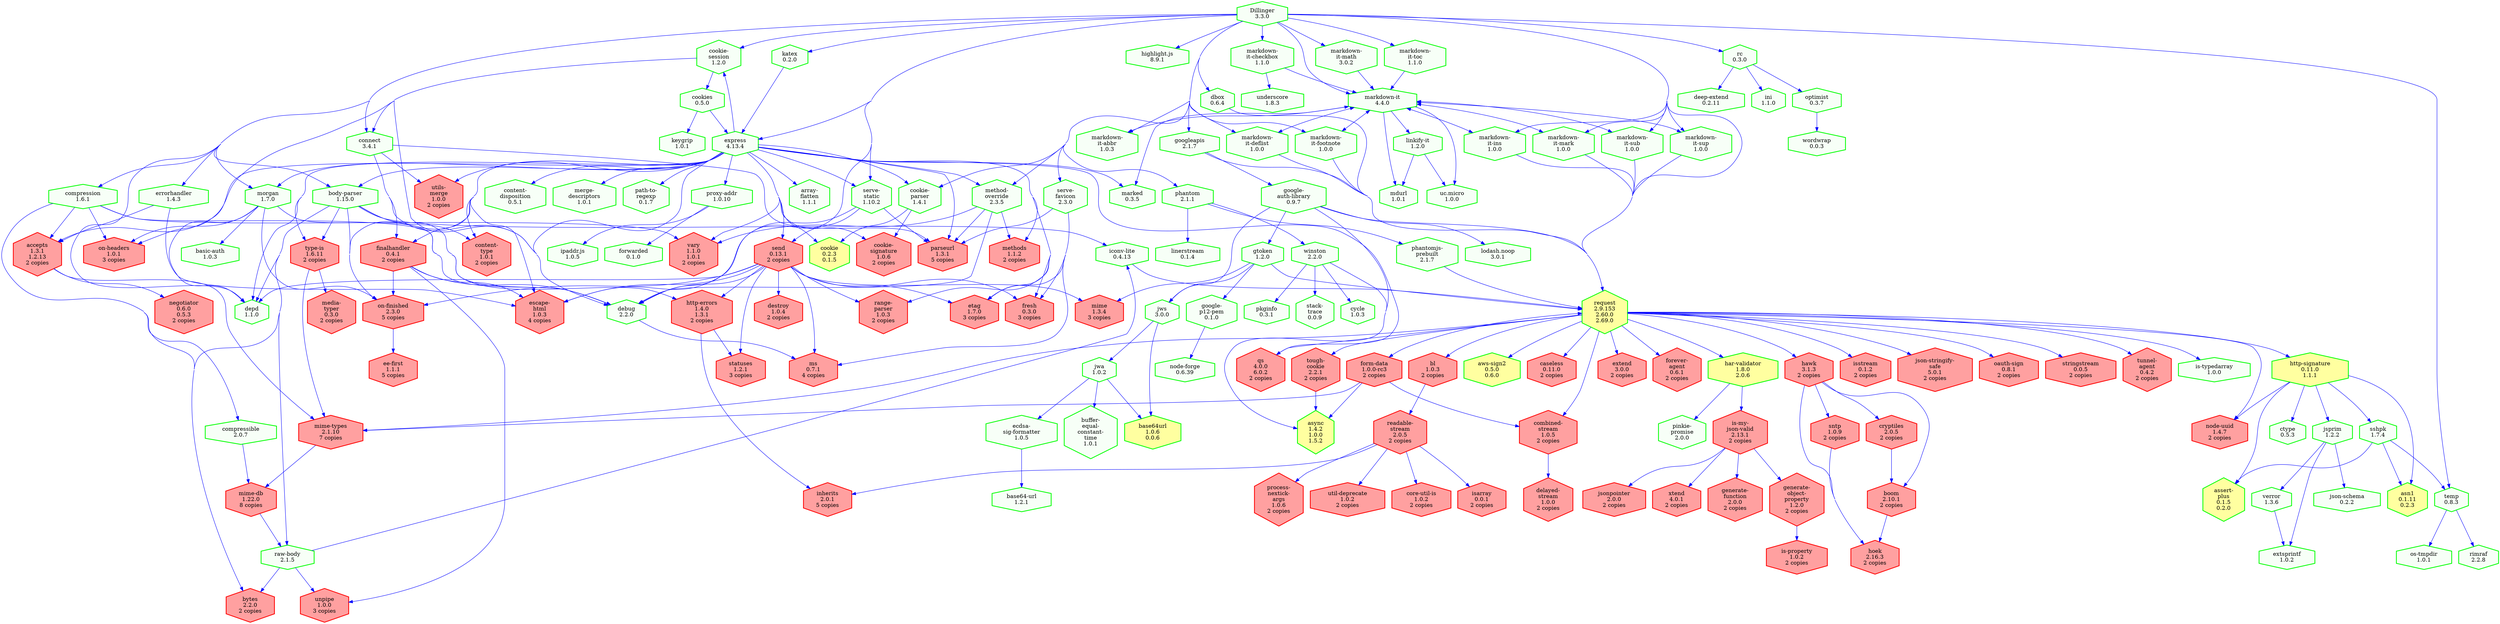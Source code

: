 digraph packages {
    concentrate = true;
    node [
       style = filled,
       color = "#00FF00",
       shape = polygon,
       sides = 6,
       orientation = 30.0,
       penwidth = 2
    ];
    edge [
       color = "#0000FF"
    ];

    pkg_0 -> pkg_1 [
        tooltip = "Dillinger -> body-parser"
    ];
    pkg_0 -> pkg_16 [
        tooltip = "Dillinger -> compression"
    ];
    pkg_0 -> pkg_22 [
        tooltip = "Dillinger -> connect"
    ];
    pkg_0 -> pkg_27 [
        tooltip = "Dillinger -> cookie-parser"
    ];
    pkg_0 -> pkg_30 [
        tooltip = "Dillinger -> cookie-session"
    ];
    pkg_0 -> pkg_33 [
        tooltip = "Dillinger -> dbox"
    ];
    pkg_0 -> pkg_35 [
        tooltip = "Dillinger -> debug"
    ];
    pkg_0 -> pkg_37 [
        tooltip = "Dillinger -> depd"
    ];
    pkg_0 -> pkg_38 [
        tooltip = "Dillinger -> errorhandler"
    ];
    pkg_0 -> pkg_39 [
        tooltip = "Dillinger -> express"
    ];
    pkg_0 -> pkg_55 [
        tooltip = "Dillinger -> googleapis"
    ];
    pkg_0 -> pkg_104 [
        tooltip = "Dillinger -> highlight.js"
    ];
    pkg_0 -> pkg_105 [
        tooltip = "Dillinger -> katex"
    ];
    pkg_0 -> pkg_106 [
        tooltip = "Dillinger -> markdown-it"
    ];
    pkg_0 -> pkg_107 [
        tooltip = "Dillinger -> markdown-it-abbr"
    ];
    pkg_0 -> pkg_108 [
        tooltip = "Dillinger -> markdown-it-checkbox"
    ];
    pkg_0 -> pkg_110 [
        tooltip = "Dillinger -> markdown-it-deflist"
    ];
    pkg_0 -> pkg_111 [
        tooltip = "Dillinger -> markdown-it-footnote"
    ];
    pkg_0 -> pkg_112 [
        tooltip = "Dillinger -> markdown-it-ins"
    ];
    pkg_0 -> pkg_113 [
        tooltip = "Dillinger -> markdown-it-mark"
    ];
    pkg_0 -> pkg_114 [
        tooltip = "Dillinger -> markdown-it-math"
    ];
    pkg_0 -> pkg_115 [
        tooltip = "Dillinger -> markdown-it-sub"
    ];
    pkg_0 -> pkg_116 [
        tooltip = "Dillinger -> markdown-it-sup"
    ];
    pkg_0 -> pkg_117 [
        tooltip = "Dillinger -> markdown-it-toc"
    ];
    pkg_0 -> pkg_122 [
        tooltip = "Dillinger -> method-override"
    ];
    pkg_0 -> pkg_123 [
        tooltip = "Dillinger -> morgan"
    ];
    pkg_0 -> pkg_125 [
        tooltip = "Dillinger -> phantom"
    ];
    pkg_0 -> pkg_132 [
        tooltip = "Dillinger -> rc"
    ];
    pkg_0 -> pkg_34 [
        tooltip = "Dillinger -> request"
    ];
    pkg_0 -> pkg_144 [
        tooltip = "Dillinger -> serve-favicon"
    ];
    pkg_0 -> pkg_145 [
        tooltip = "Dillinger -> serve-static"
    ];
    pkg_0 -> pkg_146 [
        tooltip = "Dillinger -> temp"
    ];
    pkg_1 -> pkg_35 [
        tooltip = "body-parser -> debug"
    ];
    pkg_1 -> pkg_37 [
        tooltip = "body-parser -> depd"
    ];
    pkg_1 -> pkg_2 [
        tooltip = "body-parser -> bytes"
    ];
    pkg_1 -> pkg_3 [
        tooltip = "body-parser -> content-type"
    ];
    pkg_1 -> pkg_4 [
        tooltip = "body-parser -> http-errors"
    ];
    pkg_1 -> pkg_7 [
        tooltip = "body-parser -> iconv-lite"
    ];
    pkg_1 -> pkg_8 [
        tooltip = "body-parser -> on-finished"
    ];
    pkg_1 -> pkg_10 [
        tooltip = "body-parser -> raw-body"
    ];
    pkg_1 -> pkg_12 [
        tooltip = "body-parser -> type-is"
    ];
    pkg_4 -> pkg_5 [
        tooltip = "http-errors -> inherits"
    ];
    pkg_4 -> pkg_6 [
        tooltip = "http-errors -> statuses"
    ];
    pkg_7 -> pkg_34 [
        tooltip = "iconv-lite -> request"
    ];
    pkg_8 -> pkg_9 [
        tooltip = "on-finished -> ee-first"
    ];
    pkg_10 -> pkg_2 [
        tooltip = "raw-body -> bytes"
    ];
    pkg_10 -> pkg_7 [
        tooltip = "raw-body -> iconv-lite"
    ];
    pkg_10 -> pkg_11 [
        tooltip = "raw-body -> unpipe"
    ];
    pkg_12 -> pkg_13 [
        tooltip = "type-is -> media-typer"
    ];
    pkg_12 -> pkg_14 [
        tooltip = "type-is -> mime-types"
    ];
    pkg_14 -> pkg_15 [
        tooltip = "mime-types -> mime-db"
    ];
    pkg_15 -> pkg_10 [
        tooltip = "mime-db -> raw-body"
    ];
    pkg_16 -> pkg_35 [
        tooltip = "compression -> debug"
    ];
    pkg_16 -> pkg_17 [
        tooltip = "compression -> accepts"
    ];
    pkg_16 -> pkg_2 [
        tooltip = "compression -> bytes"
    ];
    pkg_16 -> pkg_19 [
        tooltip = "compression -> compressible"
    ];
    pkg_16 -> pkg_20 [
        tooltip = "compression -> on-headers"
    ];
    pkg_16 -> pkg_21 [
        tooltip = "compression -> vary"
    ];
    pkg_17 -> pkg_14 [
        tooltip = "accepts -> mime-types"
    ];
    pkg_17 -> pkg_18 [
        tooltip = "accepts -> negotiator"
    ];
    pkg_19 -> pkg_15 [
        tooltip = "compressible -> mime-db"
    ];
    pkg_22 -> pkg_35 [
        tooltip = "connect -> debug"
    ];
    pkg_22 -> pkg_23 [
        tooltip = "connect -> finalhandler"
    ];
    pkg_22 -> pkg_25 [
        tooltip = "connect -> parseurl"
    ];
    pkg_22 -> pkg_26 [
        tooltip = "connect -> utils-merge"
    ];
    pkg_23 -> pkg_35 [
        tooltip = "finalhandler -> debug"
    ];
    pkg_23 -> pkg_24 [
        tooltip = "finalhandler -> escape-html"
    ];
    pkg_23 -> pkg_8 [
        tooltip = "finalhandler -> on-finished"
    ];
    pkg_23 -> pkg_11 [
        tooltip = "finalhandler -> unpipe"
    ];
    pkg_27 -> pkg_28 [
        tooltip = "cookie-parser -> cookie"
    ];
    pkg_27 -> pkg_29 [
        tooltip = "cookie-parser -> cookie-signature"
    ];
    pkg_30 -> pkg_22 [
        tooltip = "cookie-session -> connect"
    ];
    pkg_30 -> pkg_35 [
        tooltip = "cookie-session -> debug"
    ];
    pkg_30 -> pkg_31 [
        tooltip = "cookie-session -> cookies"
    ];
    pkg_30 -> pkg_20 [
        tooltip = "cookie-session -> on-headers"
    ];
    pkg_31 -> pkg_39 [
        tooltip = "cookies -> express"
    ];
    pkg_31 -> pkg_32 [
        tooltip = "cookies -> keygrip"
    ];
    pkg_33 -> pkg_34 [
        tooltip = "dbox -> request"
    ];
    pkg_34 -> pkg_68 [
        tooltip = "request -> aws-sign2"
    ];
    pkg_34 -> pkg_69 [
        tooltip = "request -> bl"
    ];
    pkg_34 -> pkg_75 [
        tooltip = "request -> caseless"
    ];
    pkg_34 -> pkg_76 [
        tooltip = "request -> combined-stream"
    ];
    pkg_34 -> pkg_78 [
        tooltip = "request -> extend"
    ];
    pkg_34 -> pkg_79 [
        tooltip = "request -> forever-agent"
    ];
    pkg_34 -> pkg_80 [
        tooltip = "request -> form-data"
    ];
    pkg_34 -> pkg_81 [
        tooltip = "request -> har-validator"
    ];
    pkg_34 -> pkg_88 [
        tooltip = "request -> hawk"
    ];
    pkg_34 -> pkg_93 [
        tooltip = "request -> http-signature"
    ];
    pkg_34 -> pkg_97 [
        tooltip = "request -> isstream"
    ];
    pkg_34 -> pkg_98 [
        tooltip = "request -> json-stringify-safe"
    ];
    pkg_34 -> pkg_14 [
        tooltip = "request -> mime-types"
    ];
    pkg_34 -> pkg_99 [
        tooltip = "request -> node-uuid"
    ];
    pkg_34 -> pkg_100 [
        tooltip = "request -> oauth-sign"
    ];
    pkg_34 -> pkg_50 [
        tooltip = "request -> qs"
    ];
    pkg_34 -> pkg_101 [
        tooltip = "request -> stringstream"
    ];
    pkg_34 -> pkg_102 [
        tooltip = "request -> tough-cookie"
    ];
    pkg_34 -> pkg_103 [
        tooltip = "request -> tunnel-agent"
    ];
    pkg_34 -> pkg_143 [
        tooltip = "request -> is-typedarray"
    ];
    pkg_35 -> pkg_36 [
        tooltip = "debug -> ms"
    ];
    pkg_38 -> pkg_17 [
        tooltip = "errorhandler -> accepts"
    ];
    pkg_38 -> pkg_24 [
        tooltip = "errorhandler -> escape-html"
    ];
    pkg_39 -> pkg_1 [
        tooltip = "express -> body-parser"
    ];
    pkg_39 -> pkg_27 [
        tooltip = "express -> cookie-parser"
    ];
    pkg_39 -> pkg_30 [
        tooltip = "express -> cookie-session"
    ];
    pkg_39 -> pkg_35 [
        tooltip = "express -> debug"
    ];
    pkg_39 -> pkg_37 [
        tooltip = "express -> depd"
    ];
    pkg_39 -> pkg_121 [
        tooltip = "express -> marked"
    ];
    pkg_39 -> pkg_122 [
        tooltip = "express -> method-override"
    ];
    pkg_39 -> pkg_123 [
        tooltip = "express -> morgan"
    ];
    pkg_39 -> pkg_145 [
        tooltip = "express -> serve-static"
    ];
    pkg_39 -> pkg_17 [
        tooltip = "express -> accepts"
    ];
    pkg_39 -> pkg_40 [
        tooltip = "express -> array-flatten"
    ];
    pkg_39 -> pkg_41 [
        tooltip = "express -> content-disposition"
    ];
    pkg_39 -> pkg_3 [
        tooltip = "express -> content-type"
    ];
    pkg_39 -> pkg_28 [
        tooltip = "express -> cookie"
    ];
    pkg_39 -> pkg_29 [
        tooltip = "express -> cookie-signature"
    ];
    pkg_39 -> pkg_24 [
        tooltip = "express -> escape-html"
    ];
    pkg_39 -> pkg_42 [
        tooltip = "express -> etag"
    ];
    pkg_39 -> pkg_23 [
        tooltip = "express -> finalhandler"
    ];
    pkg_39 -> pkg_43 [
        tooltip = "express -> fresh"
    ];
    pkg_39 -> pkg_44 [
        tooltip = "express -> merge-descriptors"
    ];
    pkg_39 -> pkg_45 [
        tooltip = "express -> methods"
    ];
    pkg_39 -> pkg_8 [
        tooltip = "express -> on-finished"
    ];
    pkg_39 -> pkg_25 [
        tooltip = "express -> parseurl"
    ];
    pkg_39 -> pkg_46 [
        tooltip = "express -> path-to-regexp"
    ];
    pkg_39 -> pkg_47 [
        tooltip = "express -> proxy-addr"
    ];
    pkg_39 -> pkg_50 [
        tooltip = "express -> qs"
    ];
    pkg_39 -> pkg_51 [
        tooltip = "express -> range-parser"
    ];
    pkg_39 -> pkg_52 [
        tooltip = "express -> send"
    ];
    pkg_39 -> pkg_12 [
        tooltip = "express -> type-is"
    ];
    pkg_39 -> pkg_26 [
        tooltip = "express -> utils-merge"
    ];
    pkg_39 -> pkg_21 [
        tooltip = "express -> vary"
    ];
    pkg_47 -> pkg_48 [
        tooltip = "proxy-addr -> forwarded"
    ];
    pkg_47 -> pkg_49 [
        tooltip = "proxy-addr -> ipaddr.js"
    ];
    pkg_52 -> pkg_35 [
        tooltip = "send -> debug"
    ];
    pkg_52 -> pkg_37 [
        tooltip = "send -> depd"
    ];
    pkg_52 -> pkg_24 [
        tooltip = "send -> escape-html"
    ];
    pkg_52 -> pkg_42 [
        tooltip = "send -> etag"
    ];
    pkg_52 -> pkg_43 [
        tooltip = "send -> fresh"
    ];
    pkg_52 -> pkg_8 [
        tooltip = "send -> on-finished"
    ];
    pkg_52 -> pkg_51 [
        tooltip = "send -> range-parser"
    ];
    pkg_52 -> pkg_53 [
        tooltip = "send -> destroy"
    ];
    pkg_52 -> pkg_4 [
        tooltip = "send -> http-errors"
    ];
    pkg_52 -> pkg_54 [
        tooltip = "send -> mime"
    ];
    pkg_52 -> pkg_36 [
        tooltip = "send -> ms"
    ];
    pkg_52 -> pkg_6 [
        tooltip = "send -> statuses"
    ];
    pkg_55 -> pkg_34 [
        tooltip = "googleapis -> request"
    ];
    pkg_55 -> pkg_56 [
        tooltip = "googleapis -> google-auth-library"
    ];
    pkg_56 -> pkg_57 [
        tooltip = "google-auth-library -> async"
    ];
    pkg_56 -> pkg_58 [
        tooltip = "google-auth-library -> gtoken"
    ];
    pkg_56 -> pkg_61 [
        tooltip = "google-auth-library -> jws"
    ];
    pkg_56 -> pkg_67 [
        tooltip = "google-auth-library -> lodash.noop"
    ];
    pkg_56 -> pkg_34 [
        tooltip = "google-auth-library -> request"
    ];
    pkg_58 -> pkg_61 [
        tooltip = "gtoken -> jws"
    ];
    pkg_58 -> pkg_34 [
        tooltip = "gtoken -> request"
    ];
    pkg_58 -> pkg_59 [
        tooltip = "gtoken -> google-p12-pem"
    ];
    pkg_58 -> pkg_54 [
        tooltip = "gtoken -> mime"
    ];
    pkg_59 -> pkg_60 [
        tooltip = "google-p12-pem -> node-forge"
    ];
    pkg_61 -> pkg_62 [
        tooltip = "jws -> base64url"
    ];
    pkg_61 -> pkg_63 [
        tooltip = "jws -> jwa"
    ];
    pkg_63 -> pkg_62 [
        tooltip = "jwa -> base64url"
    ];
    pkg_63 -> pkg_64 [
        tooltip = "jwa -> buffer-equal-constant-time"
    ];
    pkg_63 -> pkg_65 [
        tooltip = "jwa -> ecdsa-sig-formatter"
    ];
    pkg_65 -> pkg_66 [
        tooltip = "ecdsa-sig-formatter -> base64-url"
    ];
    pkg_69 -> pkg_70 [
        tooltip = "bl -> readable-stream"
    ];
    pkg_70 -> pkg_71 [
        tooltip = "readable-stream -> core-util-is"
    ];
    pkg_70 -> pkg_5 [
        tooltip = "readable-stream -> inherits"
    ];
    pkg_70 -> pkg_72 [
        tooltip = "readable-stream -> isarray"
    ];
    pkg_70 -> pkg_73 [
        tooltip = "readable-stream -> process-nextick-args"
    ];
    pkg_70 -> pkg_74 [
        tooltip = "readable-stream -> util-deprecate"
    ];
    pkg_76 -> pkg_77 [
        tooltip = "combined-stream -> delayed-stream"
    ];
    pkg_80 -> pkg_34 [
        tooltip = "form-data -> request"
    ];
    pkg_80 -> pkg_57 [
        tooltip = "form-data -> async"
    ];
    pkg_80 -> pkg_76 [
        tooltip = "form-data -> combined-stream"
    ];
    pkg_80 -> pkg_14 [
        tooltip = "form-data -> mime-types"
    ];
    pkg_81 -> pkg_82 [
        tooltip = "har-validator -> is-my-json-valid"
    ];
    pkg_81 -> pkg_137 [
        tooltip = "har-validator -> pinkie-promise"
    ];
    pkg_82 -> pkg_83 [
        tooltip = "is-my-json-valid -> generate-function"
    ];
    pkg_82 -> pkg_84 [
        tooltip = "is-my-json-valid -> generate-object-property"
    ];
    pkg_82 -> pkg_86 [
        tooltip = "is-my-json-valid -> jsonpointer"
    ];
    pkg_82 -> pkg_87 [
        tooltip = "is-my-json-valid -> xtend"
    ];
    pkg_84 -> pkg_85 [
        tooltip = "generate-object-property -> is-property"
    ];
    pkg_88 -> pkg_89 [
        tooltip = "hawk -> boom"
    ];
    pkg_88 -> pkg_90 [
        tooltip = "hawk -> cryptiles"
    ];
    pkg_88 -> pkg_91 [
        tooltip = "hawk -> hoek"
    ];
    pkg_88 -> pkg_92 [
        tooltip = "hawk -> sntp"
    ];
    pkg_89 -> pkg_91 [
        tooltip = "boom -> hoek"
    ];
    pkg_90 -> pkg_89 [
        tooltip = "cryptiles -> boom"
    ];
    pkg_92 -> pkg_91 [
        tooltip = "sntp -> hoek"
    ];
    pkg_93 -> pkg_99 [
        tooltip = "http-signature -> node-uuid"
    ];
    pkg_93 -> pkg_94 [
        tooltip = "http-signature -> asn1"
    ];
    pkg_93 -> pkg_95 [
        tooltip = "http-signature -> assert-plus"
    ];
    pkg_93 -> pkg_96 [
        tooltip = "http-signature -> ctype"
    ];
    pkg_93 -> pkg_138 [
        tooltip = "http-signature -> jsprim"
    ];
    pkg_93 -> pkg_142 [
        tooltip = "http-signature -> sshpk"
    ];
    pkg_102 -> pkg_57 [
        tooltip = "tough-cookie -> async"
    ];
    pkg_105 -> pkg_39 [
        tooltip = "katex -> express"
    ];
    pkg_106 -> pkg_107 [
        tooltip = "markdown-it -> markdown-it-abbr"
    ];
    pkg_106 -> pkg_110 [
        tooltip = "markdown-it -> markdown-it-deflist"
    ];
    pkg_106 -> pkg_111 [
        tooltip = "markdown-it -> markdown-it-footnote"
    ];
    pkg_106 -> pkg_112 [
        tooltip = "markdown-it -> markdown-it-ins"
    ];
    pkg_106 -> pkg_113 [
        tooltip = "markdown-it -> markdown-it-mark"
    ];
    pkg_106 -> pkg_115 [
        tooltip = "markdown-it -> markdown-it-sub"
    ];
    pkg_106 -> pkg_116 [
        tooltip = "markdown-it -> markdown-it-sup"
    ];
    pkg_106 -> pkg_121 [
        tooltip = "markdown-it -> marked"
    ];
    pkg_106 -> pkg_118 [
        tooltip = "markdown-it -> linkify-it"
    ];
    pkg_106 -> pkg_119 [
        tooltip = "markdown-it -> mdurl"
    ];
    pkg_106 -> pkg_120 [
        tooltip = "markdown-it -> uc.micro"
    ];
    pkg_107 -> pkg_106 [
        tooltip = "markdown-it-abbr -> markdown-it"
    ];
    pkg_108 -> pkg_106 [
        tooltip = "markdown-it-checkbox -> markdown-it"
    ];
    pkg_108 -> pkg_109 [
        tooltip = "markdown-it-checkbox -> underscore"
    ];
    pkg_110 -> pkg_106 [
        tooltip = "markdown-it-deflist -> markdown-it"
    ];
    pkg_110 -> pkg_34 [
        tooltip = "markdown-it-deflist -> request"
    ];
    pkg_111 -> pkg_106 [
        tooltip = "markdown-it-footnote -> markdown-it"
    ];
    pkg_111 -> pkg_34 [
        tooltip = "markdown-it-footnote -> request"
    ];
    pkg_112 -> pkg_106 [
        tooltip = "markdown-it-ins -> markdown-it"
    ];
    pkg_112 -> pkg_34 [
        tooltip = "markdown-it-ins -> request"
    ];
    pkg_113 -> pkg_106 [
        tooltip = "markdown-it-mark -> markdown-it"
    ];
    pkg_113 -> pkg_34 [
        tooltip = "markdown-it-mark -> request"
    ];
    pkg_114 -> pkg_106 [
        tooltip = "markdown-it-math -> markdown-it"
    ];
    pkg_115 -> pkg_106 [
        tooltip = "markdown-it-sub -> markdown-it"
    ];
    pkg_115 -> pkg_34 [
        tooltip = "markdown-it-sub -> request"
    ];
    pkg_116 -> pkg_106 [
        tooltip = "markdown-it-sup -> markdown-it"
    ];
    pkg_116 -> pkg_34 [
        tooltip = "markdown-it-sup -> request"
    ];
    pkg_117 -> pkg_106 [
        tooltip = "markdown-it-toc -> markdown-it"
    ];
    pkg_118 -> pkg_119 [
        tooltip = "linkify-it -> mdurl"
    ];
    pkg_118 -> pkg_120 [
        tooltip = "linkify-it -> uc.micro"
    ];
    pkg_122 -> pkg_35 [
        tooltip = "method-override -> debug"
    ];
    pkg_122 -> pkg_45 [
        tooltip = "method-override -> methods"
    ];
    pkg_122 -> pkg_25 [
        tooltip = "method-override -> parseurl"
    ];
    pkg_122 -> pkg_21 [
        tooltip = "method-override -> vary"
    ];
    pkg_123 -> pkg_35 [
        tooltip = "morgan -> debug"
    ];
    pkg_123 -> pkg_37 [
        tooltip = "morgan -> depd"
    ];
    pkg_123 -> pkg_124 [
        tooltip = "morgan -> basic-auth"
    ];
    pkg_123 -> pkg_8 [
        tooltip = "morgan -> on-finished"
    ];
    pkg_123 -> pkg_20 [
        tooltip = "morgan -> on-headers"
    ];
    pkg_125 -> pkg_126 [
        tooltip = "phantom -> linerstream"
    ];
    pkg_125 -> pkg_127 [
        tooltip = "phantom -> phantomjs-prebuilt"
    ];
    pkg_125 -> pkg_128 [
        tooltip = "phantom -> winston"
    ];
    pkg_127 -> pkg_34 [
        tooltip = "phantomjs-prebuilt -> request"
    ];
    pkg_128 -> pkg_57 [
        tooltip = "winston -> async"
    ];
    pkg_128 -> pkg_129 [
        tooltip = "winston -> cycle"
    ];
    pkg_128 -> pkg_130 [
        tooltip = "winston -> pkginfo"
    ];
    pkg_128 -> pkg_131 [
        tooltip = "winston -> stack-trace"
    ];
    pkg_132 -> pkg_133 [
        tooltip = "rc -> deep-extend"
    ];
    pkg_132 -> pkg_134 [
        tooltip = "rc -> ini"
    ];
    pkg_132 -> pkg_135 [
        tooltip = "rc -> optimist"
    ];
    pkg_135 -> pkg_136 [
        tooltip = "optimist -> wordwrap"
    ];
    pkg_138 -> pkg_139 [
        tooltip = "jsprim -> extsprintf"
    ];
    pkg_138 -> pkg_140 [
        tooltip = "jsprim -> json-schema"
    ];
    pkg_138 -> pkg_141 [
        tooltip = "jsprim -> verror"
    ];
    pkg_141 -> pkg_139 [
        tooltip = "verror -> extsprintf"
    ];
    pkg_142 -> pkg_146 [
        tooltip = "sshpk -> temp"
    ];
    pkg_142 -> pkg_95 [
        tooltip = "sshpk -> assert-plus"
    ];
    pkg_142 -> pkg_94 [
        tooltip = "sshpk -> asn1"
    ];
    pkg_144 -> pkg_42 [
        tooltip = "serve-favicon -> etag"
    ];
    pkg_144 -> pkg_43 [
        tooltip = "serve-favicon -> fresh"
    ];
    pkg_144 -> pkg_36 [
        tooltip = "serve-favicon -> ms"
    ];
    pkg_144 -> pkg_25 [
        tooltip = "serve-favicon -> parseurl"
    ];
    pkg_145 -> pkg_24 [
        tooltip = "serve-static -> escape-html"
    ];
    pkg_145 -> pkg_25 [
        tooltip = "serve-static -> parseurl"
    ];
    pkg_145 -> pkg_52 [
        tooltip = "serve-static -> send"
    ];
    pkg_146 -> pkg_147 [
        tooltip = "temp -> os-tmpdir"
    ];
    pkg_146 -> pkg_148 [
        tooltip = "temp -> rimraf"
    ];

    pkg_0 [
        label = "Dillinger\n3.3.0",
        fillcolor = "#F7FFF7",
        color = "#00FF00",
        URL = "https://www.npmjs.com/package/Dillinger",
        tooltip = "Dillinger&#013;versions: 3.3.0&#013;paths:&#013;    /Users/pmuellr/Projects/dillinger"
    ];
    pkg_1 [
        label = "body-parser\n1.15.0",
        fillcolor = "#F7FFF7",
        color = "#00FF00",
        URL = "https://www.npmjs.com/package/body-parser",
        tooltip = "body-parser&#013;versions: 1.15.0&#013;paths:&#013;    /Users/pmuellr/Projects/dillinger/node_modules/body-parser"
    ];
    pkg_2 [
        label = "bytes\n2.2.0\n2 copies",
        fillcolor = "#FFA0A0",
        color = "#FF0000",
        URL = "https://www.npmjs.com/package/bytes",
        tooltip = "bytes&#013;versions: 2.2.0&#013;paths:&#013;    /Users/pmuellr/Projects/dillinger/node_modules/body-parser/node_modules/bytes&#013;    /Users/pmuellr/Projects/dillinger/node_modules/compression/node_modules/bytes"
    ];
    pkg_3 [
        label = "content-\ntype\n1.0.1\n2 copies",
        fillcolor = "#FFA0A0",
        color = "#FF0000",
        URL = "https://www.npmjs.com/package/content-type",
        tooltip = "content-type&#013;versions: 1.0.1&#013;paths:&#013;    /Users/pmuellr/Projects/dillinger/node_modules/body-parser/node_modules/content-type&#013;    /Users/pmuellr/Projects/dillinger/node_modules/express/node_modules/content-type"
    ];
    pkg_4 [
        label = "http-errors\n1.4.0\n1.3.1\n2 copies",
        fillcolor = "#FFA0A0",
        color = "#FF0000",
        URL = "https://www.npmjs.com/package/http-errors",
        tooltip = "http-errors&#013;versions: 1.4.0, 1.3.1&#013;paths:&#013;    /Users/pmuellr/Projects/dillinger/node_modules/body-parser/node_modules/http-errors&#013;    /Users/pmuellr/Projects/dillinger/node_modules/express/node_modules/send/node_modules/http-errors&#013;    /Users/pmuellr/Projects/dillinger/node_modules/serve-static/node_modules/send/node_modules/http-errors"
    ];
    pkg_5 [
        label = "inherits\n2.0.1\n5 copies",
        fillcolor = "#FFA0A0",
        color = "#FF0000",
        URL = "https://www.npmjs.com/package/inherits",
        tooltip = "inherits&#013;versions: 2.0.1&#013;paths:&#013;    /Users/pmuellr/Projects/dillinger/node_modules/body-parser/node_modules/http-errors/node_modules/inherits&#013;    /Users/pmuellr/Projects/dillinger/node_modules/express/node_modules/send/node_modules/http-errors/node_modules/inherits&#013;    /Users/pmuellr/Projects/dillinger/node_modules/googleapis/node_modules/google-auth-library/node_modules/request/node_modules/bl/node_modules/readable-stream/node_modules/inherits&#013;    /Users/pmuellr/Projects/dillinger/node_modules/request/node_modules/bl/node_modules/readable-stream/node_modules/inherits&#013;    /Users/pmuellr/Projects/dillinger/node_modules/serve-static/node_modules/send/node_modules/http-errors/node_modules/inherits"
    ];
    pkg_6 [
        label = "statuses\n1.2.1\n3 copies",
        fillcolor = "#FFA0A0",
        color = "#FF0000",
        URL = "https://www.npmjs.com/package/statuses",
        tooltip = "statuses&#013;versions: 1.2.1&#013;paths:&#013;    /Users/pmuellr/Projects/dillinger/node_modules/body-parser/node_modules/http-errors/node_modules/statuses&#013;    /Users/pmuellr/Projects/dillinger/node_modules/express/node_modules/send/node_modules/statuses&#013;    /Users/pmuellr/Projects/dillinger/node_modules/serve-static/node_modules/send/node_modules/statuses"
    ];
    pkg_7 [
        label = "iconv-lite\n0.4.13",
        fillcolor = "#F7FFF7",
        color = "#00FF00",
        URL = "https://www.npmjs.com/package/iconv-lite",
        tooltip = "iconv-lite&#013;versions: 0.4.13&#013;paths:&#013;    /Users/pmuellr/Projects/dillinger/node_modules/body-parser/node_modules/iconv-lite"
    ];
    pkg_8 [
        label = "on-finished\n2.3.0\n5 copies",
        fillcolor = "#FFA0A0",
        color = "#FF0000",
        URL = "https://www.npmjs.com/package/on-finished",
        tooltip = "on-finished&#013;versions: 2.3.0&#013;paths:&#013;    /Users/pmuellr/Projects/dillinger/node_modules/body-parser/node_modules/on-finished&#013;    /Users/pmuellr/Projects/dillinger/node_modules/connect/node_modules/finalhandler/node_modules/on-finished&#013;    /Users/pmuellr/Projects/dillinger/node_modules/express/node_modules/on-finished&#013;    /Users/pmuellr/Projects/dillinger/node_modules/morgan/node_modules/on-finished&#013;    /Users/pmuellr/Projects/dillinger/node_modules/serve-static/node_modules/send/node_modules/on-finished"
    ];
    pkg_9 [
        label = "ee-first\n1.1.1\n5 copies",
        fillcolor = "#FFA0A0",
        color = "#FF0000",
        URL = "https://www.npmjs.com/package/ee-first",
        tooltip = "ee-first&#013;versions: 1.1.1&#013;paths:&#013;    /Users/pmuellr/Projects/dillinger/node_modules/body-parser/node_modules/on-finished/node_modules/ee-first&#013;    /Users/pmuellr/Projects/dillinger/node_modules/connect/node_modules/finalhandler/node_modules/on-finished/node_modules/ee-first&#013;    /Users/pmuellr/Projects/dillinger/node_modules/express/node_modules/on-finished/node_modules/ee-first&#013;    /Users/pmuellr/Projects/dillinger/node_modules/morgan/node_modules/on-finished/node_modules/ee-first&#013;    /Users/pmuellr/Projects/dillinger/node_modules/serve-static/node_modules/send/node_modules/on-finished/node_modules/ee-first"
    ];
    pkg_10 [
        label = "raw-body\n2.1.5",
        fillcolor = "#F7FFF7",
        color = "#00FF00",
        URL = "https://www.npmjs.com/package/raw-body",
        tooltip = "raw-body&#013;versions: 2.1.5&#013;paths:&#013;    /Users/pmuellr/Projects/dillinger/node_modules/body-parser/node_modules/raw-body"
    ];
    pkg_11 [
        label = "unpipe\n1.0.0\n3 copies",
        fillcolor = "#FFA0A0",
        color = "#FF0000",
        URL = "https://www.npmjs.com/package/unpipe",
        tooltip = "unpipe&#013;versions: 1.0.0&#013;paths:&#013;    /Users/pmuellr/Projects/dillinger/node_modules/body-parser/node_modules/raw-body/node_modules/unpipe&#013;    /Users/pmuellr/Projects/dillinger/node_modules/connect/node_modules/finalhandler/node_modules/unpipe&#013;    /Users/pmuellr/Projects/dillinger/node_modules/express/node_modules/finalhandler/node_modules/unpipe"
    ];
    pkg_12 [
        label = "type-is\n1.6.11\n2 copies",
        fillcolor = "#FFA0A0",
        color = "#FF0000",
        URL = "https://www.npmjs.com/package/type-is",
        tooltip = "type-is&#013;versions: 1.6.11&#013;paths:&#013;    /Users/pmuellr/Projects/dillinger/node_modules/body-parser/node_modules/type-is&#013;    /Users/pmuellr/Projects/dillinger/node_modules/express/node_modules/type-is"
    ];
    pkg_13 [
        label = "media-\ntyper\n0.3.0\n2 copies",
        fillcolor = "#FFA0A0",
        color = "#FF0000",
        URL = "https://www.npmjs.com/package/media-typer",
        tooltip = "media-typer&#013;versions: 0.3.0&#013;paths:&#013;    /Users/pmuellr/Projects/dillinger/node_modules/body-parser/node_modules/type-is/node_modules/media-typer&#013;    /Users/pmuellr/Projects/dillinger/node_modules/express/node_modules/type-is/node_modules/media-typer"
    ];
    pkg_14 [
        label = "mime-types\n2.1.10\n7 copies",
        fillcolor = "#FFA0A0",
        color = "#FF0000",
        URL = "https://www.npmjs.com/package/mime-types",
        tooltip = "mime-types&#013;versions: 2.1.10&#013;paths:&#013;    /Users/pmuellr/Projects/dillinger/node_modules/body-parser/node_modules/type-is/node_modules/mime-types&#013;    /Users/pmuellr/Projects/dillinger/node_modules/compression/node_modules/accepts/node_modules/mime-types&#013;    /Users/pmuellr/Projects/dillinger/node_modules/errorhandler/node_modules/accepts/node_modules/mime-types&#013;    /Users/pmuellr/Projects/dillinger/node_modules/express/node_modules/accepts/node_modules/mime-types&#013;    /Users/pmuellr/Projects/dillinger/node_modules/express/node_modules/type-is/node_modules/mime-types&#013;    /Users/pmuellr/Projects/dillinger/node_modules/googleapis/node_modules/google-auth-library/node_modules/request/node_modules/mime-types&#013;    /Users/pmuellr/Projects/dillinger/node_modules/request/node_modules/mime-types"
    ];
    pkg_15 [
        label = "mime-db\n1.22.0\n8 copies",
        fillcolor = "#FFA0A0",
        color = "#FF0000",
        URL = "https://www.npmjs.com/package/mime-db",
        tooltip = "mime-db&#013;versions: 1.22.0&#013;paths:&#013;    /Users/pmuellr/Projects/dillinger/node_modules/body-parser/node_modules/type-is/node_modules/mime-types/node_modules/mime-db&#013;    /Users/pmuellr/Projects/dillinger/node_modules/compression/node_modules/accepts/node_modules/mime-types/node_modules/mime-db&#013;    /Users/pmuellr/Projects/dillinger/node_modules/compression/node_modules/compressible/node_modules/mime-db&#013;    /Users/pmuellr/Projects/dillinger/node_modules/errorhandler/node_modules/accepts/node_modules/mime-types/node_modules/mime-db&#013;    /Users/pmuellr/Projects/dillinger/node_modules/express/node_modules/accepts/node_modules/mime-types/node_modules/mime-db&#013;    /Users/pmuellr/Projects/dillinger/node_modules/express/node_modules/type-is/node_modules/mime-types/node_modules/mime-db&#013;    /Users/pmuellr/Projects/dillinger/node_modules/googleapis/node_modules/google-auth-library/node_modules/request/node_modules/mime-types/node_modules/mime-db&#013;    /Users/pmuellr/Projects/dillinger/node_modules/request/node_modules/mime-types/node_modules/mime-db"
    ];
    pkg_16 [
        label = "compression\n1.6.1",
        fillcolor = "#F7FFF7",
        color = "#00FF00",
        URL = "https://www.npmjs.com/package/compression",
        tooltip = "compression&#013;versions: 1.6.1&#013;paths:&#013;    /Users/pmuellr/Projects/dillinger/node_modules/compression"
    ];
    pkg_17 [
        label = "accepts\n1.3.1\n1.2.13\n2 copies",
        fillcolor = "#FFA0A0",
        color = "#FF0000",
        URL = "https://www.npmjs.com/package/accepts",
        tooltip = "accepts&#013;versions: 1.3.1, 1.2.13&#013;paths:&#013;    /Users/pmuellr/Projects/dillinger/node_modules/compression/node_modules/accepts&#013;    /Users/pmuellr/Projects/dillinger/node_modules/errorhandler/node_modules/accepts&#013;    /Users/pmuellr/Projects/dillinger/node_modules/express/node_modules/accepts"
    ];
    pkg_18 [
        label = "negotiator\n0.6.0\n0.5.3\n2 copies",
        fillcolor = "#FFA0A0",
        color = "#FF0000",
        URL = "https://www.npmjs.com/package/negotiator",
        tooltip = "negotiator&#013;versions: 0.6.0, 0.5.3&#013;paths:&#013;    /Users/pmuellr/Projects/dillinger/node_modules/compression/node_modules/accepts/node_modules/negotiator&#013;    /Users/pmuellr/Projects/dillinger/node_modules/errorhandler/node_modules/accepts/node_modules/negotiator&#013;    /Users/pmuellr/Projects/dillinger/node_modules/express/node_modules/accepts/node_modules/negotiator"
    ];
    pkg_19 [
        label = "compressible\n2.0.7",
        fillcolor = "#F7FFF7",
        color = "#00FF00",
        URL = "https://www.npmjs.com/package/compressible",
        tooltip = "compressible&#013;versions: 2.0.7&#013;paths:&#013;    /Users/pmuellr/Projects/dillinger/node_modules/compression/node_modules/compressible"
    ];
    pkg_20 [
        label = "on-headers\n1.0.1\n3 copies",
        fillcolor = "#FFA0A0",
        color = "#FF0000",
        URL = "https://www.npmjs.com/package/on-headers",
        tooltip = "on-headers&#013;versions: 1.0.1&#013;paths:&#013;    /Users/pmuellr/Projects/dillinger/node_modules/compression/node_modules/on-headers&#013;    /Users/pmuellr/Projects/dillinger/node_modules/cookie-session/node_modules/on-headers&#013;    /Users/pmuellr/Projects/dillinger/node_modules/morgan/node_modules/on-headers"
    ];
    pkg_21 [
        label = "vary\n1.1.0\n1.0.1\n2 copies",
        fillcolor = "#FFA0A0",
        color = "#FF0000",
        URL = "https://www.npmjs.com/package/vary",
        tooltip = "vary&#013;versions: 1.1.0, 1.0.1&#013;paths:&#013;    /Users/pmuellr/Projects/dillinger/node_modules/compression/node_modules/vary&#013;    /Users/pmuellr/Projects/dillinger/node_modules/express/node_modules/vary&#013;    /Users/pmuellr/Projects/dillinger/node_modules/method-override/node_modules/vary"
    ];
    pkg_22 [
        label = "connect\n3.4.1",
        fillcolor = "#F7FFF7",
        color = "#00FF00",
        URL = "https://www.npmjs.com/package/connect",
        tooltip = "connect&#013;versions: 3.4.1&#013;paths:&#013;    /Users/pmuellr/Projects/dillinger/node_modules/connect"
    ];
    pkg_23 [
        label = "finalhandler\n0.4.1\n2 copies",
        fillcolor = "#FFA0A0",
        color = "#FF0000",
        URL = "https://www.npmjs.com/package/finalhandler",
        tooltip = "finalhandler&#013;versions: 0.4.1&#013;paths:&#013;    /Users/pmuellr/Projects/dillinger/node_modules/connect/node_modules/finalhandler&#013;    /Users/pmuellr/Projects/dillinger/node_modules/express/node_modules/finalhandler"
    ];
    pkg_24 [
        label = "escape-\nhtml\n1.0.3\n4 copies",
        fillcolor = "#FFA0A0",
        color = "#FF0000",
        URL = "https://www.npmjs.com/package/escape-html",
        tooltip = "escape-html&#013;versions: 1.0.3&#013;paths:&#013;    /Users/pmuellr/Projects/dillinger/node_modules/connect/node_modules/finalhandler/node_modules/escape-html&#013;    /Users/pmuellr/Projects/dillinger/node_modules/errorhandler/node_modules/escape-html&#013;    /Users/pmuellr/Projects/dillinger/node_modules/express/node_modules/escape-html&#013;    /Users/pmuellr/Projects/dillinger/node_modules/serve-static/node_modules/escape-html"
    ];
    pkg_25 [
        label = "parseurl\n1.3.1\n5 copies",
        fillcolor = "#FFA0A0",
        color = "#FF0000",
        URL = "https://www.npmjs.com/package/parseurl",
        tooltip = "parseurl&#013;versions: 1.3.1&#013;paths:&#013;    /Users/pmuellr/Projects/dillinger/node_modules/connect/node_modules/parseurl&#013;    /Users/pmuellr/Projects/dillinger/node_modules/express/node_modules/parseurl&#013;    /Users/pmuellr/Projects/dillinger/node_modules/method-override/node_modules/parseurl&#013;    /Users/pmuellr/Projects/dillinger/node_modules/serve-favicon/node_modules/parseurl&#013;    /Users/pmuellr/Projects/dillinger/node_modules/serve-static/node_modules/parseurl"
    ];
    pkg_26 [
        label = "utils-\nmerge\n1.0.0\n2 copies",
        fillcolor = "#FFA0A0",
        color = "#FF0000",
        URL = "https://www.npmjs.com/package/utils-merge",
        tooltip = "utils-merge&#013;versions: 1.0.0&#013;paths:&#013;    /Users/pmuellr/Projects/dillinger/node_modules/connect/node_modules/utils-merge&#013;    /Users/pmuellr/Projects/dillinger/node_modules/express/node_modules/utils-merge"
    ];
    pkg_27 [
        label = "cookie-\nparser\n1.4.1",
        fillcolor = "#F7FFF7",
        color = "#00FF00",
        URL = "https://www.npmjs.com/package/cookie-parser",
        tooltip = "cookie-parser&#013;versions: 1.4.1&#013;paths:&#013;    /Users/pmuellr/Projects/dillinger/node_modules/cookie-parser"
    ];
    pkg_28 [
        label = "cookie\n0.2.3\n0.1.5",
        fillcolor = "#FFFFA0",
        color = "#00FF00",
        URL = "https://www.npmjs.com/package/cookie",
        tooltip = "cookie&#013;versions: 0.2.3, 0.1.5&#013;paths:&#013;    /Users/pmuellr/Projects/dillinger/node_modules/cookie-parser/node_modules/cookie&#013;    /Users/pmuellr/Projects/dillinger/node_modules/express/node_modules/cookie"
    ];
    pkg_29 [
        label = "cookie-\nsignature\n1.0.6\n2 copies",
        fillcolor = "#FFA0A0",
        color = "#FF0000",
        URL = "https://www.npmjs.com/package/cookie-signature",
        tooltip = "cookie-signature&#013;versions: 1.0.6&#013;paths:&#013;    /Users/pmuellr/Projects/dillinger/node_modules/cookie-parser/node_modules/cookie-signature&#013;    /Users/pmuellr/Projects/dillinger/node_modules/express/node_modules/cookie-signature"
    ];
    pkg_30 [
        label = "cookie-\nsession\n1.2.0",
        fillcolor = "#F7FFF7",
        color = "#00FF00",
        URL = "https://www.npmjs.com/package/cookie-session",
        tooltip = "cookie-session&#013;versions: 1.2.0&#013;paths:&#013;    /Users/pmuellr/Projects/dillinger/node_modules/cookie-session"
    ];
    pkg_31 [
        label = "cookies\n0.5.0",
        fillcolor = "#F7FFF7",
        color = "#00FF00",
        URL = "https://www.npmjs.com/package/cookies",
        tooltip = "cookies&#013;versions: 0.5.0&#013;paths:&#013;    /Users/pmuellr/Projects/dillinger/node_modules/cookie-session/node_modules/cookies"
    ];
    pkg_32 [
        label = "keygrip\n1.0.1",
        fillcolor = "#F7FFF7",
        color = "#00FF00",
        URL = "https://www.npmjs.com/package/keygrip",
        tooltip = "keygrip&#013;versions: 1.0.1&#013;paths:&#013;    /Users/pmuellr/Projects/dillinger/node_modules/cookie-session/node_modules/cookies/node_modules/keygrip"
    ];
    pkg_33 [
        label = "dbox\n0.6.4",
        fillcolor = "#F7FFF7",
        color = "#00FF00",
        URL = "https://www.npmjs.com/package/dbox",
        tooltip = "dbox&#013;versions: 0.6.4&#013;paths:&#013;    /Users/pmuellr/Projects/dillinger/node_modules/dbox"
    ];
    pkg_34 [
        label = "request\n2.9.153\n2.60.0\n2.69.0",
        fillcolor = "#FFFFA0",
        color = "#00FF00",
        URL = "https://www.npmjs.com/package/request",
        tooltip = "request&#013;versions: 2.9.153, 2.60.0, 2.69.0&#013;paths:&#013;    /Users/pmuellr/Projects/dillinger/node_modules/dbox/node_modules/request&#013;    /Users/pmuellr/Projects/dillinger/node_modules/googleapis/node_modules/google-auth-library/node_modules/request&#013;    /Users/pmuellr/Projects/dillinger/node_modules/request"
    ];
    pkg_35 [
        label = "debug\n2.2.0",
        fillcolor = "#F7FFF7",
        color = "#00FF00",
        URL = "https://www.npmjs.com/package/debug",
        tooltip = "debug&#013;versions: 2.2.0&#013;paths:&#013;    /Users/pmuellr/Projects/dillinger/node_modules/debug"
    ];
    pkg_36 [
        label = "ms\n0.7.1\n4 copies",
        fillcolor = "#FFA0A0",
        color = "#FF0000",
        URL = "https://www.npmjs.com/package/ms",
        tooltip = "ms&#013;versions: 0.7.1&#013;paths:&#013;    /Users/pmuellr/Projects/dillinger/node_modules/debug/node_modules/ms&#013;    /Users/pmuellr/Projects/dillinger/node_modules/express/node_modules/send/node_modules/ms&#013;    /Users/pmuellr/Projects/dillinger/node_modules/serve-favicon/node_modules/ms&#013;    /Users/pmuellr/Projects/dillinger/node_modules/serve-static/node_modules/send/node_modules/ms"
    ];
    pkg_37 [
        label = "depd\n1.1.0",
        fillcolor = "#F7FFF7",
        color = "#00FF00",
        URL = "https://www.npmjs.com/package/depd",
        tooltip = "depd&#013;versions: 1.1.0&#013;paths:&#013;    /Users/pmuellr/Projects/dillinger/node_modules/depd"
    ];
    pkg_38 [
        label = "errorhandler\n1.4.3",
        fillcolor = "#F7FFF7",
        color = "#00FF00",
        URL = "https://www.npmjs.com/package/errorhandler",
        tooltip = "errorhandler&#013;versions: 1.4.3&#013;paths:&#013;    /Users/pmuellr/Projects/dillinger/node_modules/errorhandler"
    ];
    pkg_39 [
        label = "express\n4.13.4",
        fillcolor = "#F7FFF7",
        color = "#00FF00",
        URL = "https://www.npmjs.com/package/express",
        tooltip = "express&#013;versions: 4.13.4&#013;paths:&#013;    /Users/pmuellr/Projects/dillinger/node_modules/express"
    ];
    pkg_40 [
        label = "array-\nflatten\n1.1.1",
        fillcolor = "#F7FFF7",
        color = "#00FF00",
        URL = "https://www.npmjs.com/package/array-flatten",
        tooltip = "array-flatten&#013;versions: 1.1.1&#013;paths:&#013;    /Users/pmuellr/Projects/dillinger/node_modules/express/node_modules/array-flatten"
    ];
    pkg_41 [
        label = "content-\ndisposition\n0.5.1",
        fillcolor = "#F7FFF7",
        color = "#00FF00",
        URL = "https://www.npmjs.com/package/content-disposition",
        tooltip = "content-disposition&#013;versions: 0.5.1&#013;paths:&#013;    /Users/pmuellr/Projects/dillinger/node_modules/express/node_modules/content-disposition"
    ];
    pkg_42 [
        label = "etag\n1.7.0\n3 copies",
        fillcolor = "#FFA0A0",
        color = "#FF0000",
        URL = "https://www.npmjs.com/package/etag",
        tooltip = "etag&#013;versions: 1.7.0&#013;paths:&#013;    /Users/pmuellr/Projects/dillinger/node_modules/express/node_modules/etag&#013;    /Users/pmuellr/Projects/dillinger/node_modules/serve-favicon/node_modules/etag&#013;    /Users/pmuellr/Projects/dillinger/node_modules/serve-static/node_modules/send/node_modules/etag"
    ];
    pkg_43 [
        label = "fresh\n0.3.0\n3 copies",
        fillcolor = "#FFA0A0",
        color = "#FF0000",
        URL = "https://www.npmjs.com/package/fresh",
        tooltip = "fresh&#013;versions: 0.3.0&#013;paths:&#013;    /Users/pmuellr/Projects/dillinger/node_modules/express/node_modules/fresh&#013;    /Users/pmuellr/Projects/dillinger/node_modules/serve-favicon/node_modules/fresh&#013;    /Users/pmuellr/Projects/dillinger/node_modules/serve-static/node_modules/send/node_modules/fresh"
    ];
    pkg_44 [
        label = "merge-\ndescriptors\n1.0.1",
        fillcolor = "#F7FFF7",
        color = "#00FF00",
        URL = "https://www.npmjs.com/package/merge-descriptors",
        tooltip = "merge-descriptors&#013;versions: 1.0.1&#013;paths:&#013;    /Users/pmuellr/Projects/dillinger/node_modules/express/node_modules/merge-descriptors"
    ];
    pkg_45 [
        label = "methods\n1.1.2\n2 copies",
        fillcolor = "#FFA0A0",
        color = "#FF0000",
        URL = "https://www.npmjs.com/package/methods",
        tooltip = "methods&#013;versions: 1.1.2&#013;paths:&#013;    /Users/pmuellr/Projects/dillinger/node_modules/express/node_modules/methods&#013;    /Users/pmuellr/Projects/dillinger/node_modules/method-override/node_modules/methods"
    ];
    pkg_46 [
        label = "path-to-\nregexp\n0.1.7",
        fillcolor = "#F7FFF7",
        color = "#00FF00",
        URL = "https://www.npmjs.com/package/path-to-regexp",
        tooltip = "path-to-regexp&#013;versions: 0.1.7&#013;paths:&#013;    /Users/pmuellr/Projects/dillinger/node_modules/express/node_modules/path-to-regexp"
    ];
    pkg_47 [
        label = "proxy-addr\n1.0.10",
        fillcolor = "#F7FFF7",
        color = "#00FF00",
        URL = "https://www.npmjs.com/package/proxy-addr",
        tooltip = "proxy-addr&#013;versions: 1.0.10&#013;paths:&#013;    /Users/pmuellr/Projects/dillinger/node_modules/express/node_modules/proxy-addr"
    ];
    pkg_48 [
        label = "forwarded\n0.1.0",
        fillcolor = "#F7FFF7",
        color = "#00FF00",
        URL = "https://www.npmjs.com/package/forwarded",
        tooltip = "forwarded&#013;versions: 0.1.0&#013;paths:&#013;    /Users/pmuellr/Projects/dillinger/node_modules/express/node_modules/proxy-addr/node_modules/forwarded"
    ];
    pkg_49 [
        label = "ipaddr.js\n1.0.5",
        fillcolor = "#F7FFF7",
        color = "#00FF00",
        URL = "https://www.npmjs.com/package/ipaddr.js",
        tooltip = "ipaddr.js&#013;versions: 1.0.5&#013;paths:&#013;    /Users/pmuellr/Projects/dillinger/node_modules/express/node_modules/proxy-addr/node_modules/ipaddr.js"
    ];
    pkg_50 [
        label = "qs\n4.0.0\n6.0.2\n2 copies",
        fillcolor = "#FFA0A0",
        color = "#FF0000",
        URL = "https://www.npmjs.com/package/qs",
        tooltip = "qs&#013;versions: 4.0.0, 6.0.2&#013;paths:&#013;    /Users/pmuellr/Projects/dillinger/node_modules/express/node_modules/qs&#013;    /Users/pmuellr/Projects/dillinger/node_modules/googleapis/node_modules/google-auth-library/node_modules/request/node_modules/qs&#013;    /Users/pmuellr/Projects/dillinger/node_modules/request/node_modules/qs"
    ];
    pkg_51 [
        label = "range-\nparser\n1.0.3\n2 copies",
        fillcolor = "#FFA0A0",
        color = "#FF0000",
        URL = "https://www.npmjs.com/package/range-parser",
        tooltip = "range-parser&#013;versions: 1.0.3&#013;paths:&#013;    /Users/pmuellr/Projects/dillinger/node_modules/express/node_modules/range-parser&#013;    /Users/pmuellr/Projects/dillinger/node_modules/serve-static/node_modules/send/node_modules/range-parser"
    ];
    pkg_52 [
        label = "send\n0.13.1\n2 copies",
        fillcolor = "#FFA0A0",
        color = "#FF0000",
        URL = "https://www.npmjs.com/package/send",
        tooltip = "send&#013;versions: 0.13.1&#013;paths:&#013;    /Users/pmuellr/Projects/dillinger/node_modules/express/node_modules/send&#013;    /Users/pmuellr/Projects/dillinger/node_modules/serve-static/node_modules/send"
    ];
    pkg_53 [
        label = "destroy\n1.0.4\n2 copies",
        fillcolor = "#FFA0A0",
        color = "#FF0000",
        URL = "https://www.npmjs.com/package/destroy",
        tooltip = "destroy&#013;versions: 1.0.4&#013;paths:&#013;    /Users/pmuellr/Projects/dillinger/node_modules/express/node_modules/send/node_modules/destroy&#013;    /Users/pmuellr/Projects/dillinger/node_modules/serve-static/node_modules/send/node_modules/destroy"
    ];
    pkg_54 [
        label = "mime\n1.3.4\n3 copies",
        fillcolor = "#FFA0A0",
        color = "#FF0000",
        URL = "https://www.npmjs.com/package/mime",
        tooltip = "mime&#013;versions: 1.3.4&#013;paths:&#013;    /Users/pmuellr/Projects/dillinger/node_modules/express/node_modules/send/node_modules/mime&#013;    /Users/pmuellr/Projects/dillinger/node_modules/googleapis/node_modules/google-auth-library/node_modules/gtoken/node_modules/mime&#013;    /Users/pmuellr/Projects/dillinger/node_modules/serve-static/node_modules/send/node_modules/mime"
    ];
    pkg_55 [
        label = "googleapis\n2.1.7",
        fillcolor = "#F7FFF7",
        color = "#00FF00",
        URL = "https://www.npmjs.com/package/googleapis",
        tooltip = "googleapis&#013;versions: 2.1.7&#013;paths:&#013;    /Users/pmuellr/Projects/dillinger/node_modules/googleapis"
    ];
    pkg_56 [
        label = "google-\nauth-library\n0.9.7",
        fillcolor = "#F7FFF7",
        color = "#00FF00",
        URL = "https://www.npmjs.com/package/google-auth-library",
        tooltip = "google-auth-library&#013;versions: 0.9.7&#013;paths:&#013;    /Users/pmuellr/Projects/dillinger/node_modules/googleapis/node_modules/google-auth-library"
    ];
    pkg_57 [
        label = "async\n1.4.2\n1.0.0\n1.5.2",
        fillcolor = "#FFFFA0",
        color = "#00FF00",
        URL = "https://www.npmjs.com/package/async",
        tooltip = "async&#013;versions: 1.4.2, 1.0.0, 1.5.2&#013;paths:&#013;    /Users/pmuellr/Projects/dillinger/node_modules/googleapis/node_modules/google-auth-library/node_modules/async&#013;    /Users/pmuellr/Projects/dillinger/node_modules/phantom/node_modules/winston/node_modules/async&#013;    /Users/pmuellr/Projects/dillinger/node_modules/request/node_modules/form-data/node_modules/async"
    ];
    pkg_58 [
        label = "gtoken\n1.2.0",
        fillcolor = "#F7FFF7",
        color = "#00FF00",
        URL = "https://www.npmjs.com/package/gtoken",
        tooltip = "gtoken&#013;versions: 1.2.0&#013;paths:&#013;    /Users/pmuellr/Projects/dillinger/node_modules/googleapis/node_modules/google-auth-library/node_modules/gtoken"
    ];
    pkg_59 [
        label = "google-\np12-pem\n0.1.0",
        fillcolor = "#F7FFF7",
        color = "#00FF00",
        URL = "https://www.npmjs.com/package/google-p12-pem",
        tooltip = "google-p12-pem&#013;versions: 0.1.0&#013;paths:&#013;    /Users/pmuellr/Projects/dillinger/node_modules/googleapis/node_modules/google-auth-library/node_modules/gtoken/node_modules/google-p12-pem"
    ];
    pkg_60 [
        label = "node-forge\n0.6.39",
        fillcolor = "#F7FFF7",
        color = "#00FF00",
        URL = "https://www.npmjs.com/package/node-forge",
        tooltip = "node-forge&#013;versions: 0.6.39&#013;paths:&#013;    /Users/pmuellr/Projects/dillinger/node_modules/googleapis/node_modules/google-auth-library/node_modules/gtoken/node_modules/google-p12-pem/node_modules/node-forge"
    ];
    pkg_61 [
        label = "jws\n3.0.0",
        fillcolor = "#F7FFF7",
        color = "#00FF00",
        URL = "https://www.npmjs.com/package/jws",
        tooltip = "jws&#013;versions: 3.0.0&#013;paths:&#013;    /Users/pmuellr/Projects/dillinger/node_modules/googleapis/node_modules/google-auth-library/node_modules/jws"
    ];
    pkg_62 [
        label = "base64url\n1.0.6\n0.0.6",
        fillcolor = "#FFFFA0",
        color = "#00FF00",
        URL = "https://www.npmjs.com/package/base64url",
        tooltip = "base64url&#013;versions: 1.0.6, 0.0.6&#013;paths:&#013;    /Users/pmuellr/Projects/dillinger/node_modules/googleapis/node_modules/google-auth-library/node_modules/jws/node_modules/base64url&#013;    /Users/pmuellr/Projects/dillinger/node_modules/googleapis/node_modules/google-auth-library/node_modules/jws/node_modules/jwa/node_modules/base64url"
    ];
    pkg_63 [
        label = "jwa\n1.0.2",
        fillcolor = "#F7FFF7",
        color = "#00FF00",
        URL = "https://www.npmjs.com/package/jwa",
        tooltip = "jwa&#013;versions: 1.0.2&#013;paths:&#013;    /Users/pmuellr/Projects/dillinger/node_modules/googleapis/node_modules/google-auth-library/node_modules/jws/node_modules/jwa"
    ];
    pkg_64 [
        label = "buffer-\nequal-\nconstant-\ntime\n1.0.1",
        fillcolor = "#F7FFF7",
        color = "#00FF00",
        URL = "https://www.npmjs.com/package/buffer-equal-constant-time",
        tooltip = "buffer-equal-constant-time&#013;versions: 1.0.1&#013;paths:&#013;    /Users/pmuellr/Projects/dillinger/node_modules/googleapis/node_modules/google-auth-library/node_modules/jws/node_modules/jwa/node_modules/buffer-equal-constant-time"
    ];
    pkg_65 [
        label = "ecdsa-\nsig-formatter\n1.0.5",
        fillcolor = "#F7FFF7",
        color = "#00FF00",
        URL = "https://www.npmjs.com/package/ecdsa-sig-formatter",
        tooltip = "ecdsa-sig-formatter&#013;versions: 1.0.5&#013;paths:&#013;    /Users/pmuellr/Projects/dillinger/node_modules/googleapis/node_modules/google-auth-library/node_modules/jws/node_modules/jwa/node_modules/ecdsa-sig-formatter"
    ];
    pkg_66 [
        label = "base64-url\n1.2.1",
        fillcolor = "#F7FFF7",
        color = "#00FF00",
        URL = "https://www.npmjs.com/package/base64-url",
        tooltip = "base64-url&#013;versions: 1.2.1&#013;paths:&#013;    /Users/pmuellr/Projects/dillinger/node_modules/googleapis/node_modules/google-auth-library/node_modules/jws/node_modules/jwa/node_modules/ecdsa-sig-formatter/node_modules/base64-url"
    ];
    pkg_67 [
        label = "lodash.noop\n3.0.1",
        fillcolor = "#F7FFF7",
        color = "#00FF00",
        URL = "https://www.npmjs.com/package/lodash.noop",
        tooltip = "lodash.noop&#013;versions: 3.0.1&#013;paths:&#013;    /Users/pmuellr/Projects/dillinger/node_modules/googleapis/node_modules/google-auth-library/node_modules/lodash.noop"
    ];
    pkg_68 [
        label = "aws-sign2\n0.5.0\n0.6.0",
        fillcolor = "#FFFFA0",
        color = "#00FF00",
        URL = "https://www.npmjs.com/package/aws-sign2",
        tooltip = "aws-sign2&#013;versions: 0.5.0, 0.6.0&#013;paths:&#013;    /Users/pmuellr/Projects/dillinger/node_modules/googleapis/node_modules/google-auth-library/node_modules/request/node_modules/aws-sign2&#013;    /Users/pmuellr/Projects/dillinger/node_modules/request/node_modules/aws-sign2"
    ];
    pkg_69 [
        label = "bl\n1.0.3\n2 copies",
        fillcolor = "#FFA0A0",
        color = "#FF0000",
        URL = "https://www.npmjs.com/package/bl",
        tooltip = "bl&#013;versions: 1.0.3&#013;paths:&#013;    /Users/pmuellr/Projects/dillinger/node_modules/googleapis/node_modules/google-auth-library/node_modules/request/node_modules/bl&#013;    /Users/pmuellr/Projects/dillinger/node_modules/request/node_modules/bl"
    ];
    pkg_70 [
        label = "readable-\nstream\n2.0.5\n2 copies",
        fillcolor = "#FFA0A0",
        color = "#FF0000",
        URL = "https://www.npmjs.com/package/readable-stream",
        tooltip = "readable-stream&#013;versions: 2.0.5&#013;paths:&#013;    /Users/pmuellr/Projects/dillinger/node_modules/googleapis/node_modules/google-auth-library/node_modules/request/node_modules/bl/node_modules/readable-stream&#013;    /Users/pmuellr/Projects/dillinger/node_modules/request/node_modules/bl/node_modules/readable-stream"
    ];
    pkg_71 [
        label = "core-util-is\n1.0.2\n2 copies",
        fillcolor = "#FFA0A0",
        color = "#FF0000",
        URL = "https://www.npmjs.com/package/core-util-is",
        tooltip = "core-util-is&#013;versions: 1.0.2&#013;paths:&#013;    /Users/pmuellr/Projects/dillinger/node_modules/googleapis/node_modules/google-auth-library/node_modules/request/node_modules/bl/node_modules/readable-stream/node_modules/core-util-is&#013;    /Users/pmuellr/Projects/dillinger/node_modules/request/node_modules/bl/node_modules/readable-stream/node_modules/core-util-is"
    ];
    pkg_72 [
        label = "isarray\n0.0.1\n2 copies",
        fillcolor = "#FFA0A0",
        color = "#FF0000",
        URL = "https://www.npmjs.com/package/isarray",
        tooltip = "isarray&#013;versions: 0.0.1&#013;paths:&#013;    /Users/pmuellr/Projects/dillinger/node_modules/googleapis/node_modules/google-auth-library/node_modules/request/node_modules/bl/node_modules/readable-stream/node_modules/isarray&#013;    /Users/pmuellr/Projects/dillinger/node_modules/request/node_modules/bl/node_modules/readable-stream/node_modules/isarray"
    ];
    pkg_73 [
        label = "process-\nnextick-\nargs\n1.0.6\n2 copies",
        fillcolor = "#FFA0A0",
        color = "#FF0000",
        URL = "https://www.npmjs.com/package/process-nextick-args",
        tooltip = "process-nextick-args&#013;versions: 1.0.6&#013;paths:&#013;    /Users/pmuellr/Projects/dillinger/node_modules/googleapis/node_modules/google-auth-library/node_modules/request/node_modules/bl/node_modules/readable-stream/node_modules/process-nextick-args&#013;    /Users/pmuellr/Projects/dillinger/node_modules/request/node_modules/bl/node_modules/readable-stream/node_modules/process-nextick-args"
    ];
    pkg_74 [
        label = "util-deprecate\n1.0.2\n2 copies",
        fillcolor = "#FFA0A0",
        color = "#FF0000",
        URL = "https://www.npmjs.com/package/util-deprecate",
        tooltip = "util-deprecate&#013;versions: 1.0.2&#013;paths:&#013;    /Users/pmuellr/Projects/dillinger/node_modules/googleapis/node_modules/google-auth-library/node_modules/request/node_modules/bl/node_modules/readable-stream/node_modules/util-deprecate&#013;    /Users/pmuellr/Projects/dillinger/node_modules/request/node_modules/bl/node_modules/readable-stream/node_modules/util-deprecate"
    ];
    pkg_75 [
        label = "caseless\n0.11.0\n2 copies",
        fillcolor = "#FFA0A0",
        color = "#FF0000",
        URL = "https://www.npmjs.com/package/caseless",
        tooltip = "caseless&#013;versions: 0.11.0&#013;paths:&#013;    /Users/pmuellr/Projects/dillinger/node_modules/googleapis/node_modules/google-auth-library/node_modules/request/node_modules/caseless&#013;    /Users/pmuellr/Projects/dillinger/node_modules/request/node_modules/caseless"
    ];
    pkg_76 [
        label = "combined-\nstream\n1.0.5\n2 copies",
        fillcolor = "#FFA0A0",
        color = "#FF0000",
        URL = "https://www.npmjs.com/package/combined-stream",
        tooltip = "combined-stream&#013;versions: 1.0.5&#013;paths:&#013;    /Users/pmuellr/Projects/dillinger/node_modules/googleapis/node_modules/google-auth-library/node_modules/request/node_modules/combined-stream&#013;    /Users/pmuellr/Projects/dillinger/node_modules/request/node_modules/combined-stream"
    ];
    pkg_77 [
        label = "delayed-\nstream\n1.0.0\n2 copies",
        fillcolor = "#FFA0A0",
        color = "#FF0000",
        URL = "https://www.npmjs.com/package/delayed-stream",
        tooltip = "delayed-stream&#013;versions: 1.0.0&#013;paths:&#013;    /Users/pmuellr/Projects/dillinger/node_modules/googleapis/node_modules/google-auth-library/node_modules/request/node_modules/combined-stream/node_modules/delayed-stream&#013;    /Users/pmuellr/Projects/dillinger/node_modules/request/node_modules/combined-stream/node_modules/delayed-stream"
    ];
    pkg_78 [
        label = "extend\n3.0.0\n2 copies",
        fillcolor = "#FFA0A0",
        color = "#FF0000",
        URL = "https://www.npmjs.com/package/extend",
        tooltip = "extend&#013;versions: 3.0.0&#013;paths:&#013;    /Users/pmuellr/Projects/dillinger/node_modules/googleapis/node_modules/google-auth-library/node_modules/request/node_modules/extend&#013;    /Users/pmuellr/Projects/dillinger/node_modules/request/node_modules/extend"
    ];
    pkg_79 [
        label = "forever-\nagent\n0.6.1\n2 copies",
        fillcolor = "#FFA0A0",
        color = "#FF0000",
        URL = "https://www.npmjs.com/package/forever-agent",
        tooltip = "forever-agent&#013;versions: 0.6.1&#013;paths:&#013;    /Users/pmuellr/Projects/dillinger/node_modules/googleapis/node_modules/google-auth-library/node_modules/request/node_modules/forever-agent&#013;    /Users/pmuellr/Projects/dillinger/node_modules/request/node_modules/forever-agent"
    ];
    pkg_80 [
        label = "form-data\n1.0.0-rc3\n2 copies",
        fillcolor = "#FFA0A0",
        color = "#FF0000",
        URL = "https://www.npmjs.com/package/form-data",
        tooltip = "form-data&#013;versions: 1.0.0-rc3&#013;paths:&#013;    /Users/pmuellr/Projects/dillinger/node_modules/googleapis/node_modules/google-auth-library/node_modules/request/node_modules/form-data&#013;    /Users/pmuellr/Projects/dillinger/node_modules/request/node_modules/form-data"
    ];
    pkg_81 [
        label = "har-validator\n1.8.0\n2.0.6",
        fillcolor = "#FFFFA0",
        color = "#00FF00",
        URL = "https://www.npmjs.com/package/har-validator",
        tooltip = "har-validator&#013;versions: 1.8.0, 2.0.6&#013;paths:&#013;    /Users/pmuellr/Projects/dillinger/node_modules/googleapis/node_modules/google-auth-library/node_modules/request/node_modules/har-validator&#013;    /Users/pmuellr/Projects/dillinger/node_modules/request/node_modules/har-validator"
    ];
    pkg_82 [
        label = "is-my-\njson-valid\n2.13.1\n2 copies",
        fillcolor = "#FFA0A0",
        color = "#FF0000",
        URL = "https://www.npmjs.com/package/is-my-json-valid",
        tooltip = "is-my-json-valid&#013;versions: 2.13.1&#013;paths:&#013;    /Users/pmuellr/Projects/dillinger/node_modules/googleapis/node_modules/google-auth-library/node_modules/request/node_modules/har-validator/node_modules/is-my-json-valid&#013;    /Users/pmuellr/Projects/dillinger/node_modules/request/node_modules/har-validator/node_modules/is-my-json-valid"
    ];
    pkg_83 [
        label = "generate-\nfunction\n2.0.0\n2 copies",
        fillcolor = "#FFA0A0",
        color = "#FF0000",
        URL = "https://www.npmjs.com/package/generate-function",
        tooltip = "generate-function&#013;versions: 2.0.0&#013;paths:&#013;    /Users/pmuellr/Projects/dillinger/node_modules/googleapis/node_modules/google-auth-library/node_modules/request/node_modules/har-validator/node_modules/is-my-json-valid/node_modules/generate-function&#013;    /Users/pmuellr/Projects/dillinger/node_modules/request/node_modules/har-validator/node_modules/is-my-json-valid/node_modules/generate-function"
    ];
    pkg_84 [
        label = "generate-\nobject-\nproperty\n1.2.0\n2 copies",
        fillcolor = "#FFA0A0",
        color = "#FF0000",
        URL = "https://www.npmjs.com/package/generate-object-property",
        tooltip = "generate-object-property&#013;versions: 1.2.0&#013;paths:&#013;    /Users/pmuellr/Projects/dillinger/node_modules/googleapis/node_modules/google-auth-library/node_modules/request/node_modules/har-validator/node_modules/is-my-json-valid/node_modules/generate-object-property&#013;    /Users/pmuellr/Projects/dillinger/node_modules/request/node_modules/har-validator/node_modules/is-my-json-valid/node_modules/generate-object-property"
    ];
    pkg_85 [
        label = "is-property\n1.0.2\n2 copies",
        fillcolor = "#FFA0A0",
        color = "#FF0000",
        URL = "https://www.npmjs.com/package/is-property",
        tooltip = "is-property&#013;versions: 1.0.2&#013;paths:&#013;    /Users/pmuellr/Projects/dillinger/node_modules/googleapis/node_modules/google-auth-library/node_modules/request/node_modules/har-validator/node_modules/is-my-json-valid/node_modules/generate-object-property/node_modules/is-property&#013;    /Users/pmuellr/Projects/dillinger/node_modules/request/node_modules/har-validator/node_modules/is-my-json-valid/node_modules/generate-object-property/node_modules/is-property"
    ];
    pkg_86 [
        label = "jsonpointer\n2.0.0\n2 copies",
        fillcolor = "#FFA0A0",
        color = "#FF0000",
        URL = "https://www.npmjs.com/package/jsonpointer",
        tooltip = "jsonpointer&#013;versions: 2.0.0&#013;paths:&#013;    /Users/pmuellr/Projects/dillinger/node_modules/googleapis/node_modules/google-auth-library/node_modules/request/node_modules/har-validator/node_modules/is-my-json-valid/node_modules/jsonpointer&#013;    /Users/pmuellr/Projects/dillinger/node_modules/request/node_modules/har-validator/node_modules/is-my-json-valid/node_modules/jsonpointer"
    ];
    pkg_87 [
        label = "xtend\n4.0.1\n2 copies",
        fillcolor = "#FFA0A0",
        color = "#FF0000",
        URL = "https://www.npmjs.com/package/xtend",
        tooltip = "xtend&#013;versions: 4.0.1&#013;paths:&#013;    /Users/pmuellr/Projects/dillinger/node_modules/googleapis/node_modules/google-auth-library/node_modules/request/node_modules/har-validator/node_modules/is-my-json-valid/node_modules/xtend&#013;    /Users/pmuellr/Projects/dillinger/node_modules/request/node_modules/har-validator/node_modules/is-my-json-valid/node_modules/xtend"
    ];
    pkg_88 [
        label = "hawk\n3.1.3\n2 copies",
        fillcolor = "#FFA0A0",
        color = "#FF0000",
        URL = "https://www.npmjs.com/package/hawk",
        tooltip = "hawk&#013;versions: 3.1.3&#013;paths:&#013;    /Users/pmuellr/Projects/dillinger/node_modules/googleapis/node_modules/google-auth-library/node_modules/request/node_modules/hawk&#013;    /Users/pmuellr/Projects/dillinger/node_modules/request/node_modules/hawk"
    ];
    pkg_89 [
        label = "boom\n2.10.1\n2 copies",
        fillcolor = "#FFA0A0",
        color = "#FF0000",
        URL = "https://www.npmjs.com/package/boom",
        tooltip = "boom&#013;versions: 2.10.1&#013;paths:&#013;    /Users/pmuellr/Projects/dillinger/node_modules/googleapis/node_modules/google-auth-library/node_modules/request/node_modules/hawk/node_modules/boom&#013;    /Users/pmuellr/Projects/dillinger/node_modules/request/node_modules/hawk/node_modules/boom"
    ];
    pkg_90 [
        label = "cryptiles\n2.0.5\n2 copies",
        fillcolor = "#FFA0A0",
        color = "#FF0000",
        URL = "https://www.npmjs.com/package/cryptiles",
        tooltip = "cryptiles&#013;versions: 2.0.5&#013;paths:&#013;    /Users/pmuellr/Projects/dillinger/node_modules/googleapis/node_modules/google-auth-library/node_modules/request/node_modules/hawk/node_modules/cryptiles&#013;    /Users/pmuellr/Projects/dillinger/node_modules/request/node_modules/hawk/node_modules/cryptiles"
    ];
    pkg_91 [
        label = "hoek\n2.16.3\n2 copies",
        fillcolor = "#FFA0A0",
        color = "#FF0000",
        URL = "https://www.npmjs.com/package/hoek",
        tooltip = "hoek&#013;versions: 2.16.3&#013;paths:&#013;    /Users/pmuellr/Projects/dillinger/node_modules/googleapis/node_modules/google-auth-library/node_modules/request/node_modules/hawk/node_modules/hoek&#013;    /Users/pmuellr/Projects/dillinger/node_modules/request/node_modules/hawk/node_modules/hoek"
    ];
    pkg_92 [
        label = "sntp\n1.0.9\n2 copies",
        fillcolor = "#FFA0A0",
        color = "#FF0000",
        URL = "https://www.npmjs.com/package/sntp",
        tooltip = "sntp&#013;versions: 1.0.9&#013;paths:&#013;    /Users/pmuellr/Projects/dillinger/node_modules/googleapis/node_modules/google-auth-library/node_modules/request/node_modules/hawk/node_modules/sntp&#013;    /Users/pmuellr/Projects/dillinger/node_modules/request/node_modules/hawk/node_modules/sntp"
    ];
    pkg_93 [
        label = "http-signature\n0.11.0\n1.1.1",
        fillcolor = "#FFFFA0",
        color = "#00FF00",
        URL = "https://www.npmjs.com/package/http-signature",
        tooltip = "http-signature&#013;versions: 0.11.0, 1.1.1&#013;paths:&#013;    /Users/pmuellr/Projects/dillinger/node_modules/googleapis/node_modules/google-auth-library/node_modules/request/node_modules/http-signature&#013;    /Users/pmuellr/Projects/dillinger/node_modules/request/node_modules/http-signature"
    ];
    pkg_94 [
        label = "asn1\n0.1.11\n0.2.3",
        fillcolor = "#FFFFA0",
        color = "#00FF00",
        URL = "https://www.npmjs.com/package/asn1",
        tooltip = "asn1&#013;versions: 0.1.11, 0.2.3&#013;paths:&#013;    /Users/pmuellr/Projects/dillinger/node_modules/googleapis/node_modules/google-auth-library/node_modules/request/node_modules/http-signature/node_modules/asn1&#013;    /Users/pmuellr/Projects/dillinger/node_modules/request/node_modules/http-signature/node_modules/sshpk/node_modules/asn1"
    ];
    pkg_95 [
        label = "assert-\nplus\n0.1.5\n0.2.0",
        fillcolor = "#FFFFA0",
        color = "#00FF00",
        URL = "https://www.npmjs.com/package/assert-plus",
        tooltip = "assert-plus&#013;versions: 0.1.5, 0.2.0&#013;paths:&#013;    /Users/pmuellr/Projects/dillinger/node_modules/googleapis/node_modules/google-auth-library/node_modules/request/node_modules/http-signature/node_modules/assert-plus&#013;    /Users/pmuellr/Projects/dillinger/node_modules/request/node_modules/http-signature/node_modules/assert-plus"
    ];
    pkg_96 [
        label = "ctype\n0.5.3",
        fillcolor = "#F7FFF7",
        color = "#00FF00",
        URL = "https://www.npmjs.com/package/ctype",
        tooltip = "ctype&#013;versions: 0.5.3&#013;paths:&#013;    /Users/pmuellr/Projects/dillinger/node_modules/googleapis/node_modules/google-auth-library/node_modules/request/node_modules/http-signature/node_modules/ctype"
    ];
    pkg_97 [
        label = "isstream\n0.1.2\n2 copies",
        fillcolor = "#FFA0A0",
        color = "#FF0000",
        URL = "https://www.npmjs.com/package/isstream",
        tooltip = "isstream&#013;versions: 0.1.2&#013;paths:&#013;    /Users/pmuellr/Projects/dillinger/node_modules/googleapis/node_modules/google-auth-library/node_modules/request/node_modules/isstream&#013;    /Users/pmuellr/Projects/dillinger/node_modules/request/node_modules/isstream"
    ];
    pkg_98 [
        label = "json-stringify-\nsafe\n5.0.1\n2 copies",
        fillcolor = "#FFA0A0",
        color = "#FF0000",
        URL = "https://www.npmjs.com/package/json-stringify-safe",
        tooltip = "json-stringify-safe&#013;versions: 5.0.1&#013;paths:&#013;    /Users/pmuellr/Projects/dillinger/node_modules/googleapis/node_modules/google-auth-library/node_modules/request/node_modules/json-stringify-safe&#013;    /Users/pmuellr/Projects/dillinger/node_modules/request/node_modules/json-stringify-safe"
    ];
    pkg_99 [
        label = "node-uuid\n1.4.7\n2 copies",
        fillcolor = "#FFA0A0",
        color = "#FF0000",
        URL = "https://www.npmjs.com/package/node-uuid",
        tooltip = "node-uuid&#013;versions: 1.4.7&#013;paths:&#013;    /Users/pmuellr/Projects/dillinger/node_modules/googleapis/node_modules/google-auth-library/node_modules/request/node_modules/node-uuid&#013;    /Users/pmuellr/Projects/dillinger/node_modules/request/node_modules/node-uuid"
    ];
    pkg_100 [
        label = "oauth-sign\n0.8.1\n2 copies",
        fillcolor = "#FFA0A0",
        color = "#FF0000",
        URL = "https://www.npmjs.com/package/oauth-sign",
        tooltip = "oauth-sign&#013;versions: 0.8.1&#013;paths:&#013;    /Users/pmuellr/Projects/dillinger/node_modules/googleapis/node_modules/google-auth-library/node_modules/request/node_modules/oauth-sign&#013;    /Users/pmuellr/Projects/dillinger/node_modules/request/node_modules/oauth-sign"
    ];
    pkg_101 [
        label = "stringstream\n0.0.5\n2 copies",
        fillcolor = "#FFA0A0",
        color = "#FF0000",
        URL = "https://www.npmjs.com/package/stringstream",
        tooltip = "stringstream&#013;versions: 0.0.5&#013;paths:&#013;    /Users/pmuellr/Projects/dillinger/node_modules/googleapis/node_modules/google-auth-library/node_modules/request/node_modules/stringstream&#013;    /Users/pmuellr/Projects/dillinger/node_modules/request/node_modules/stringstream"
    ];
    pkg_102 [
        label = "tough-\ncookie\n2.2.1\n2 copies",
        fillcolor = "#FFA0A0",
        color = "#FF0000",
        URL = "https://www.npmjs.com/package/tough-cookie",
        tooltip = "tough-cookie&#013;versions: 2.2.1&#013;paths:&#013;    /Users/pmuellr/Projects/dillinger/node_modules/googleapis/node_modules/google-auth-library/node_modules/request/node_modules/tough-cookie&#013;    /Users/pmuellr/Projects/dillinger/node_modules/request/node_modules/tough-cookie"
    ];
    pkg_103 [
        label = "tunnel-\nagent\n0.4.2\n2 copies",
        fillcolor = "#FFA0A0",
        color = "#FF0000",
        URL = "https://www.npmjs.com/package/tunnel-agent",
        tooltip = "tunnel-agent&#013;versions: 0.4.2&#013;paths:&#013;    /Users/pmuellr/Projects/dillinger/node_modules/googleapis/node_modules/google-auth-library/node_modules/request/node_modules/tunnel-agent&#013;    /Users/pmuellr/Projects/dillinger/node_modules/request/node_modules/tunnel-agent"
    ];
    pkg_104 [
        label = "highlight.js\n8.9.1",
        fillcolor = "#F7FFF7",
        color = "#00FF00",
        URL = "https://www.npmjs.com/package/highlight.js",
        tooltip = "highlight.js&#013;versions: 8.9.1&#013;paths:&#013;    /Users/pmuellr/Projects/dillinger/node_modules/highlight.js"
    ];
    pkg_105 [
        label = "katex\n0.2.0",
        fillcolor = "#F7FFF7",
        color = "#00FF00",
        URL = "https://www.npmjs.com/package/katex",
        tooltip = "katex&#013;versions: 0.2.0&#013;paths:&#013;    /Users/pmuellr/Projects/dillinger/node_modules/katex"
    ];
    pkg_106 [
        label = "markdown-it\n4.4.0",
        fillcolor = "#F7FFF7",
        color = "#00FF00",
        URL = "https://www.npmjs.com/package/markdown-it",
        tooltip = "markdown-it&#013;versions: 4.4.0&#013;paths:&#013;    /Users/pmuellr/Projects/dillinger/node_modules/markdown-it"
    ];
    pkg_107 [
        label = "markdown-\nit-abbr\n1.0.3",
        fillcolor = "#F7FFF7",
        color = "#00FF00",
        URL = "https://www.npmjs.com/package/markdown-it-abbr",
        tooltip = "markdown-it-abbr&#013;versions: 1.0.3&#013;paths:&#013;    /Users/pmuellr/Projects/dillinger/node_modules/markdown-it-abbr"
    ];
    pkg_108 [
        label = "markdown-\nit-checkbox\n1.1.0",
        fillcolor = "#F7FFF7",
        color = "#00FF00",
        URL = "https://www.npmjs.com/package/markdown-it-checkbox",
        tooltip = "markdown-it-checkbox&#013;versions: 1.1.0&#013;paths:&#013;    /Users/pmuellr/Projects/dillinger/node_modules/markdown-it-checkbox"
    ];
    pkg_109 [
        label = "underscore\n1.8.3",
        fillcolor = "#F7FFF7",
        color = "#00FF00",
        URL = "https://www.npmjs.com/package/underscore",
        tooltip = "underscore&#013;versions: 1.8.3&#013;paths:&#013;    /Users/pmuellr/Projects/dillinger/node_modules/markdown-it-checkbox/node_modules/underscore"
    ];
    pkg_110 [
        label = "markdown-\nit-deflist\n1.0.0",
        fillcolor = "#F7FFF7",
        color = "#00FF00",
        URL = "https://www.npmjs.com/package/markdown-it-deflist",
        tooltip = "markdown-it-deflist&#013;versions: 1.0.0&#013;paths:&#013;    /Users/pmuellr/Projects/dillinger/node_modules/markdown-it-deflist"
    ];
    pkg_111 [
        label = "markdown-\nit-footnote\n1.0.0",
        fillcolor = "#F7FFF7",
        color = "#00FF00",
        URL = "https://www.npmjs.com/package/markdown-it-footnote",
        tooltip = "markdown-it-footnote&#013;versions: 1.0.0&#013;paths:&#013;    /Users/pmuellr/Projects/dillinger/node_modules/markdown-it-footnote"
    ];
    pkg_112 [
        label = "markdown-\nit-ins\n1.0.0",
        fillcolor = "#F7FFF7",
        color = "#00FF00",
        URL = "https://www.npmjs.com/package/markdown-it-ins",
        tooltip = "markdown-it-ins&#013;versions: 1.0.0&#013;paths:&#013;    /Users/pmuellr/Projects/dillinger/node_modules/markdown-it-ins"
    ];
    pkg_113 [
        label = "markdown-\nit-mark\n1.0.0",
        fillcolor = "#F7FFF7",
        color = "#00FF00",
        URL = "https://www.npmjs.com/package/markdown-it-mark",
        tooltip = "markdown-it-mark&#013;versions: 1.0.0&#013;paths:&#013;    /Users/pmuellr/Projects/dillinger/node_modules/markdown-it-mark"
    ];
    pkg_114 [
        label = "markdown-\nit-math\n3.0.2",
        fillcolor = "#F7FFF7",
        color = "#00FF00",
        URL = "https://www.npmjs.com/package/markdown-it-math",
        tooltip = "markdown-it-math&#013;versions: 3.0.2&#013;paths:&#013;    /Users/pmuellr/Projects/dillinger/node_modules/markdown-it-math"
    ];
    pkg_115 [
        label = "markdown-\nit-sub\n1.0.0",
        fillcolor = "#F7FFF7",
        color = "#00FF00",
        URL = "https://www.npmjs.com/package/markdown-it-sub",
        tooltip = "markdown-it-sub&#013;versions: 1.0.0&#013;paths:&#013;    /Users/pmuellr/Projects/dillinger/node_modules/markdown-it-sub"
    ];
    pkg_116 [
        label = "markdown-\nit-sup\n1.0.0",
        fillcolor = "#F7FFF7",
        color = "#00FF00",
        URL = "https://www.npmjs.com/package/markdown-it-sup",
        tooltip = "markdown-it-sup&#013;versions: 1.0.0&#013;paths:&#013;    /Users/pmuellr/Projects/dillinger/node_modules/markdown-it-sup"
    ];
    pkg_117 [
        label = "markdown-\nit-toc\n1.1.0",
        fillcolor = "#F7FFF7",
        color = "#00FF00",
        URL = "https://www.npmjs.com/package/markdown-it-toc",
        tooltip = "markdown-it-toc&#013;versions: 1.1.0&#013;paths:&#013;    /Users/pmuellr/Projects/dillinger/node_modules/markdown-it-toc"
    ];
    pkg_118 [
        label = "linkify-it\n1.2.0",
        fillcolor = "#F7FFF7",
        color = "#00FF00",
        URL = "https://www.npmjs.com/package/linkify-it",
        tooltip = "linkify-it&#013;versions: 1.2.0&#013;paths:&#013;    /Users/pmuellr/Projects/dillinger/node_modules/markdown-it/node_modules/linkify-it"
    ];
    pkg_119 [
        label = "mdurl\n1.0.1",
        fillcolor = "#F7FFF7",
        color = "#00FF00",
        URL = "https://www.npmjs.com/package/mdurl",
        tooltip = "mdurl&#013;versions: 1.0.1&#013;paths:&#013;    /Users/pmuellr/Projects/dillinger/node_modules/markdown-it/node_modules/mdurl"
    ];
    pkg_120 [
        label = "uc.micro\n1.0.0",
        fillcolor = "#F7FFF7",
        color = "#00FF00",
        URL = "https://www.npmjs.com/package/uc.micro",
        tooltip = "uc.micro&#013;versions: 1.0.0&#013;paths:&#013;    /Users/pmuellr/Projects/dillinger/node_modules/markdown-it/node_modules/uc.micro"
    ];
    pkg_121 [
        label = "marked\n0.3.5",
        fillcolor = "#F7FFF7",
        color = "#00FF00",
        URL = "https://www.npmjs.com/package/marked",
        tooltip = "marked&#013;versions: 0.3.5&#013;paths:&#013;    /Users/pmuellr/Projects/dillinger/node_modules/marked"
    ];
    pkg_122 [
        label = "method-\noverride\n2.3.5",
        fillcolor = "#F7FFF7",
        color = "#00FF00",
        URL = "https://www.npmjs.com/package/method-override",
        tooltip = "method-override&#013;versions: 2.3.5&#013;paths:&#013;    /Users/pmuellr/Projects/dillinger/node_modules/method-override"
    ];
    pkg_123 [
        label = "morgan\n1.7.0",
        fillcolor = "#F7FFF7",
        color = "#00FF00",
        URL = "https://www.npmjs.com/package/morgan",
        tooltip = "morgan&#013;versions: 1.7.0&#013;paths:&#013;    /Users/pmuellr/Projects/dillinger/node_modules/morgan"
    ];
    pkg_124 [
        label = "basic-auth\n1.0.3",
        fillcolor = "#F7FFF7",
        color = "#00FF00",
        URL = "https://www.npmjs.com/package/basic-auth",
        tooltip = "basic-auth&#013;versions: 1.0.3&#013;paths:&#013;    /Users/pmuellr/Projects/dillinger/node_modules/morgan/node_modules/basic-auth"
    ];
    pkg_125 [
        label = "phantom\n2.1.1",
        fillcolor = "#F7FFF7",
        color = "#00FF00",
        URL = "https://www.npmjs.com/package/phantom",
        tooltip = "phantom&#013;versions: 2.1.1&#013;paths:&#013;    /Users/pmuellr/Projects/dillinger/node_modules/phantom"
    ];
    pkg_126 [
        label = "linerstream\n0.1.4",
        fillcolor = "#F7FFF7",
        color = "#00FF00",
        URL = "https://www.npmjs.com/package/linerstream",
        tooltip = "linerstream&#013;versions: 0.1.4&#013;paths:&#013;    /Users/pmuellr/Projects/dillinger/node_modules/phantom/node_modules/linerstream"
    ];
    pkg_127 [
        label = "phantomjs-\nprebuilt\n2.1.7",
        fillcolor = "#F7FFF7",
        color = "#00FF00",
        URL = "https://www.npmjs.com/package/phantomjs-prebuilt",
        tooltip = "phantomjs-prebuilt&#013;versions: 2.1.7&#013;paths:&#013;    /Users/pmuellr/Projects/dillinger/node_modules/phantom/node_modules/phantomjs-prebuilt"
    ];
    pkg_128 [
        label = "winston\n2.2.0",
        fillcolor = "#F7FFF7",
        color = "#00FF00",
        URL = "https://www.npmjs.com/package/winston",
        tooltip = "winston&#013;versions: 2.2.0&#013;paths:&#013;    /Users/pmuellr/Projects/dillinger/node_modules/phantom/node_modules/winston"
    ];
    pkg_129 [
        label = "cycle\n1.0.3",
        fillcolor = "#F7FFF7",
        color = "#00FF00",
        URL = "https://www.npmjs.com/package/cycle",
        tooltip = "cycle&#013;versions: 1.0.3&#013;paths:&#013;    /Users/pmuellr/Projects/dillinger/node_modules/phantom/node_modules/winston/node_modules/cycle"
    ];
    pkg_130 [
        label = "pkginfo\n0.3.1",
        fillcolor = "#F7FFF7",
        color = "#00FF00",
        URL = "https://www.npmjs.com/package/pkginfo",
        tooltip = "pkginfo&#013;versions: 0.3.1&#013;paths:&#013;    /Users/pmuellr/Projects/dillinger/node_modules/phantom/node_modules/winston/node_modules/pkginfo"
    ];
    pkg_131 [
        label = "stack-\ntrace\n0.0.9",
        fillcolor = "#F7FFF7",
        color = "#00FF00",
        URL = "https://www.npmjs.com/package/stack-trace",
        tooltip = "stack-trace&#013;versions: 0.0.9&#013;paths:&#013;    /Users/pmuellr/Projects/dillinger/node_modules/phantom/node_modules/winston/node_modules/stack-trace"
    ];
    pkg_132 [
        label = "rc\n0.3.0",
        fillcolor = "#F7FFF7",
        color = "#00FF00",
        URL = "https://www.npmjs.com/package/rc",
        tooltip = "rc&#013;versions: 0.3.0&#013;paths:&#013;    /Users/pmuellr/Projects/dillinger/node_modules/rc"
    ];
    pkg_133 [
        label = "deep-extend\n0.2.11",
        fillcolor = "#F7FFF7",
        color = "#00FF00",
        URL = "https://www.npmjs.com/package/deep-extend",
        tooltip = "deep-extend&#013;versions: 0.2.11&#013;paths:&#013;    /Users/pmuellr/Projects/dillinger/node_modules/rc/node_modules/deep-extend"
    ];
    pkg_134 [
        label = "ini\n1.1.0",
        fillcolor = "#F7FFF7",
        color = "#00FF00",
        URL = "https://www.npmjs.com/package/ini",
        tooltip = "ini&#013;versions: 1.1.0&#013;paths:&#013;    /Users/pmuellr/Projects/dillinger/node_modules/rc/node_modules/ini"
    ];
    pkg_135 [
        label = "optimist\n0.3.7",
        fillcolor = "#F7FFF7",
        color = "#00FF00",
        URL = "https://www.npmjs.com/package/optimist",
        tooltip = "optimist&#013;versions: 0.3.7&#013;paths:&#013;    /Users/pmuellr/Projects/dillinger/node_modules/rc/node_modules/optimist"
    ];
    pkg_136 [
        label = "wordwrap\n0.0.3",
        fillcolor = "#F7FFF7",
        color = "#00FF00",
        URL = "https://www.npmjs.com/package/wordwrap",
        tooltip = "wordwrap&#013;versions: 0.0.3&#013;paths:&#013;    /Users/pmuellr/Projects/dillinger/node_modules/rc/node_modules/optimist/node_modules/wordwrap"
    ];
    pkg_137 [
        label = "pinkie-\npromise\n2.0.0",
        fillcolor = "#F7FFF7",
        color = "#00FF00",
        URL = "https://www.npmjs.com/package/pinkie-promise",
        tooltip = "pinkie-promise&#013;versions: 2.0.0&#013;paths:&#013;    /Users/pmuellr/Projects/dillinger/node_modules/request/node_modules/har-validator/node_modules/pinkie-promise"
    ];
    pkg_138 [
        label = "jsprim\n1.2.2",
        fillcolor = "#F7FFF7",
        color = "#00FF00",
        URL = "https://www.npmjs.com/package/jsprim",
        tooltip = "jsprim&#013;versions: 1.2.2&#013;paths:&#013;    /Users/pmuellr/Projects/dillinger/node_modules/request/node_modules/http-signature/node_modules/jsprim"
    ];
    pkg_139 [
        label = "extsprintf\n1.0.2",
        fillcolor = "#F7FFF7",
        color = "#00FF00",
        URL = "https://www.npmjs.com/package/extsprintf",
        tooltip = "extsprintf&#013;versions: 1.0.2&#013;paths:&#013;    /Users/pmuellr/Projects/dillinger/node_modules/request/node_modules/http-signature/node_modules/jsprim/node_modules/extsprintf"
    ];
    pkg_140 [
        label = "json-schema\n0.2.2",
        fillcolor = "#F7FFF7",
        color = "#00FF00",
        URL = "https://www.npmjs.com/package/json-schema",
        tooltip = "json-schema&#013;versions: 0.2.2&#013;paths:&#013;    /Users/pmuellr/Projects/dillinger/node_modules/request/node_modules/http-signature/node_modules/jsprim/node_modules/json-schema"
    ];
    pkg_141 [
        label = "verror\n1.3.6",
        fillcolor = "#F7FFF7",
        color = "#00FF00",
        URL = "https://www.npmjs.com/package/verror",
        tooltip = "verror&#013;versions: 1.3.6&#013;paths:&#013;    /Users/pmuellr/Projects/dillinger/node_modules/request/node_modules/http-signature/node_modules/jsprim/node_modules/verror"
    ];
    pkg_142 [
        label = "sshpk\n1.7.4",
        fillcolor = "#F7FFF7",
        color = "#00FF00",
        URL = "https://www.npmjs.com/package/sshpk",
        tooltip = "sshpk&#013;versions: 1.7.4&#013;paths:&#013;    /Users/pmuellr/Projects/dillinger/node_modules/request/node_modules/http-signature/node_modules/sshpk"
    ];
    pkg_143 [
        label = "is-typedarray\n1.0.0",
        fillcolor = "#F7FFF7",
        color = "#00FF00",
        URL = "https://www.npmjs.com/package/is-typedarray",
        tooltip = "is-typedarray&#013;versions: 1.0.0&#013;paths:&#013;    /Users/pmuellr/Projects/dillinger/node_modules/request/node_modules/is-typedarray"
    ];
    pkg_144 [
        label = "serve-\nfavicon\n2.3.0",
        fillcolor = "#F7FFF7",
        color = "#00FF00",
        URL = "https://www.npmjs.com/package/serve-favicon",
        tooltip = "serve-favicon&#013;versions: 2.3.0&#013;paths:&#013;    /Users/pmuellr/Projects/dillinger/node_modules/serve-favicon"
    ];
    pkg_145 [
        label = "serve-\nstatic\n1.10.2",
        fillcolor = "#F7FFF7",
        color = "#00FF00",
        URL = "https://www.npmjs.com/package/serve-static",
        tooltip = "serve-static&#013;versions: 1.10.2&#013;paths:&#013;    /Users/pmuellr/Projects/dillinger/node_modules/serve-static"
    ];
    pkg_146 [
        label = "temp\n0.8.3",
        fillcolor = "#F7FFF7",
        color = "#00FF00",
        URL = "https://www.npmjs.com/package/temp",
        tooltip = "temp&#013;versions: 0.8.3&#013;paths:&#013;    /Users/pmuellr/Projects/dillinger/node_modules/temp"
    ];
    pkg_147 [
        label = "os-tmpdir\n1.0.1",
        fillcolor = "#F7FFF7",
        color = "#00FF00",
        URL = "https://www.npmjs.com/package/os-tmpdir",
        tooltip = "os-tmpdir&#013;versions: 1.0.1&#013;paths:&#013;    /Users/pmuellr/Projects/dillinger/node_modules/temp/node_modules/os-tmpdir"
    ];
    pkg_148 [
        label = "rimraf\n2.2.8",
        fillcolor = "#F7FFF7",
        color = "#00FF00",
        URL = "https://www.npmjs.com/package/rimraf",
        tooltip = "rimraf&#013;versions: 2.2.8&#013;paths:&#013;    /Users/pmuellr/Projects/dillinger/node_modules/temp/node_modules/rimraf"
    ];
}
